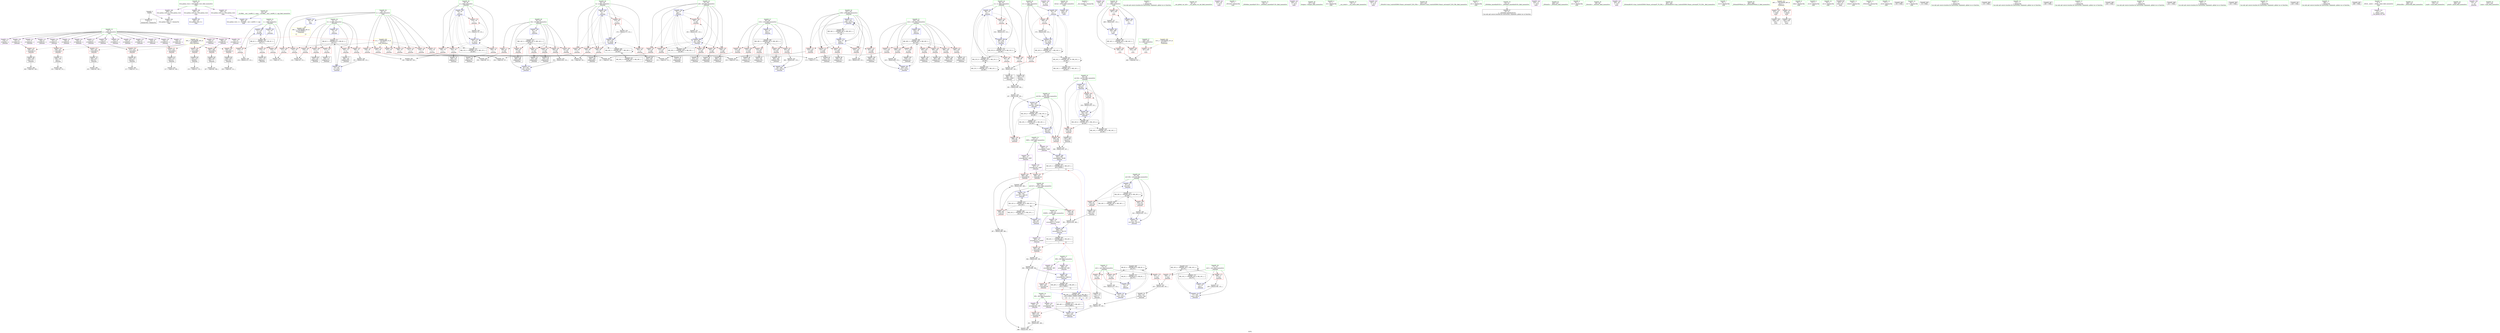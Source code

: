 digraph "SVFG" {
	label="SVFG";

	Node0x55c459d67120 [shape=record,color=grey,label="{NodeID: 0\nNullPtr}"];
	Node0x55c459d67120 -> Node0x55c459d94eb0[style=solid];
	Node0x55c459d67120 -> Node0x55c459da11c0[style=solid];
	Node0x55c459da8800 [shape=record,color=grey,label="{NodeID: 360\n217 = cmp(216, 151, )\n}"];
	Node0x55c459da2cc0 [shape=record,color=blue,label="{NodeID: 277\n101\<--355\nj108\<--inc132\n_Z4workv\n}"];
	Node0x55c459da2cc0 -> Node0x55c459d97880[style=dashed];
	Node0x55c459da2cc0 -> Node0x55c459d97950[style=dashed];
	Node0x55c459da2cc0 -> Node0x55c459d97a20[style=dashed];
	Node0x55c459da2cc0 -> Node0x55c459d97af0[style=dashed];
	Node0x55c459da2cc0 -> Node0x55c459d97bc0[style=dashed];
	Node0x55c459da2cc0 -> Node0x55c459da2cc0[style=dashed];
	Node0x55c459da2cc0 -> Node0x55c459dc14f0[style=dashed];
	Node0x55c459d969e0 [shape=record,color=red,label="{NodeID: 194\n279\<--89\n\<--c1\n_Z4workv\n}"];
	Node0x55c459d969e0 -> Node0x55c459d96360[style=solid];
	Node0x55c459d93b10 [shape=record,color=purple,label="{NodeID: 111\n116\<--8\narrayidx\<--a\n_Z4workv\n}"];
	Node0x55c459d91e00 [shape=record,color=green,label="{NodeID: 28\n18\<--20\nn\<--n_field_insensitive\nGlob }"];
	Node0x55c459d91e00 -> Node0x55c459d9a400[style=solid];
	Node0x55c459d91e00 -> Node0x55c459d9a4d0[style=solid];
	Node0x55c459d91e00 -> Node0x55c459d9a5a0[style=solid];
	Node0x55c459d91e00 -> Node0x55c459d9a670[style=solid];
	Node0x55c459d91e00 -> Node0x55c459d9a740[style=solid];
	Node0x55c459d91e00 -> Node0x55c459d9a810[style=solid];
	Node0x55c459d91e00 -> Node0x55c459d9a8e0[style=solid];
	Node0x55c459d91e00 -> Node0x55c459d9a9b0[style=solid];
	Node0x55c459d91e00 -> Node0x55c459d9aa80[style=solid];
	Node0x55c459d91e00 -> Node0x55c459da0ef0[style=solid];
	Node0x55c459d980a0 [shape=record,color=red,label="{NodeID: 222\n400\<--103\n\<--i141\n_Z4workv\n}"];
	Node0x55c459d980a0 -> Node0x55c459d937d0[style=solid];
	Node0x55c459d99b50 [shape=record,color=purple,label="{NodeID: 139\n404\<--24\n\<--.str.1\n_Z4workv\n}"];
	Node0x55c459d94640 [shape=record,color=green,label="{NodeID: 56\n426\<--427\nretval\<--retval_field_insensitive\nmain\n}"];
	Node0x55c459d94640 -> Node0x55c459da31a0[style=solid];
	Node0x55c459dc5ff0 [shape=record,color=black,label="{NodeID: 416\nMR_16V_2 = PHI(MR_16V_4, MR_16V_1, )\npts\{84 \}\n}"];
	Node0x55c459dc5ff0 -> Node0x55c459da1c80[style=dashed];
	Node0x55c459da5f80 [shape=record,color=grey,label="{NodeID: 333\n361 = Binary(358, 360, )\n}"];
	Node0x55c459da5f80 -> Node0x55c459da2d90[style=solid];
	Node0x55c459da16d0 [shape=record,color=blue,label="{NodeID: 250\n79\<--19\nj\<--\n_Z4workv\n}"];
	Node0x55c459da16d0 -> Node0x55c459d9b780[style=dashed];
	Node0x55c459da16d0 -> Node0x55c459d9b850[style=dashed];
	Node0x55c459da16d0 -> Node0x55c459d9b920[style=dashed];
	Node0x55c459da16d0 -> Node0x55c459d9b9f0[style=dashed];
	Node0x55c459da16d0 -> Node0x55c459da1940[style=dashed];
	Node0x55c459da16d0 -> Node0x55c459db6960[style=dashed];
	Node0x55c459d9b2a0 [shape=record,color=red,label="{NodeID: 167\n190\<--73\n\<--i2\n_Z4workv\n}"];
	Node0x55c459d9b2a0 -> Node0x55c459da6880[style=solid];
	Node0x55c459d95e80 [shape=record,color=black,label="{NodeID: 84\n246\<--245\nidxprom64\<--\n_Z4workv\n}"];
	Node0x55c459d6b5e0 [shape=record,color=green,label="{NodeID: 1\n7\<--1\n__dso_handle\<--dummyObj\nGlob }"];
	Node0x55c459da8980 [shape=record,color=grey,label="{NodeID: 361\n207 = cmp(205, 206, )\n}"];
	Node0x55c459da2d90 [shape=record,color=blue,label="{NodeID: 278\n364\<--361\narrayidx137\<--div135\n_Z4workv\n}"];
	Node0x55c459da2d90 -> Node0x55c459dc19f0[style=dashed];
	Node0x55c459d96ab0 [shape=record,color=red,label="{NodeID: 195\n281\<--89\n\<--c1\n_Z4workv\n}"];
	Node0x55c459d96ab0 -> Node0x55c459da6100[style=solid];
	Node0x55c459d93be0 [shape=record,color=purple,label="{NodeID: 112\n117\<--8\narraydecay\<--a\n_Z4workv\n}"];
	Node0x55c459d91e90 [shape=record,color=green,label="{NodeID: 29\n41\<--45\nllvm.global_ctors\<--llvm.global_ctors_field_insensitive\nGlob }"];
	Node0x55c459d91e90 -> Node0x55c459d9a100[style=solid];
	Node0x55c459d91e90 -> Node0x55c459d9a200[style=solid];
	Node0x55c459d91e90 -> Node0x55c459d9a300[style=solid];
	Node0x55c459d98170 [shape=record,color=red,label="{NodeID: 223\n409\<--103\n\<--i141\n_Z4workv\n}"];
	Node0x55c459d98170 -> Node0x55c459da6b80[style=solid];
	Node0x55c459d99c20 [shape=record,color=purple,label="{NodeID: 140\n434\<--26\n\<--.str.2\nmain\n}"];
	Node0x55c459d94710 [shape=record,color=green,label="{NodeID: 57\n428\<--429\nt\<--t_field_insensitive\nmain\n}"];
	Node0x55c459d94710 -> Node0x55c459da0bb0[style=solid];
	Node0x55c459dc64f0 [shape=record,color=black,label="{NodeID: 417\nMR_18V_2 = PHI(MR_18V_4, MR_18V_1, )\npts\{86 \}\n}"];
	Node0x55c459dc64f0 -> Node0x55c459da1d50[style=dashed];
	Node0x55c459da6100 [shape=record,color=grey,label="{NodeID: 334\n283 = Binary(281, 282, )\n}"];
	Node0x55c459da6100 -> Node0x55c459d96430[style=solid];
	Node0x55c459da17a0 [shape=record,color=blue,label="{NodeID: 251\n75\<--154\ncnt1\<--inc14\n_Z4workv\n}"];
	Node0x55c459da17a0 -> Node0x55c459dc3cf0[style=dashed];
	Node0x55c459d9b370 [shape=record,color=red,label="{NodeID: 168\n153\<--75\n\<--cnt1\n_Z4workv\n}"];
	Node0x55c459d9b370 -> Node0x55c459da6a00[style=solid];
	Node0x55c459d95f50 [shape=record,color=black,label="{NodeID: 85\n249\<--248\nidxprom66\<--\n_Z4workv\n}"];
	Node0x55c459d6b670 [shape=record,color=green,label="{NodeID: 2\n19\<--1\n\<--dummyObj\nCan only get source location for instruction, argument, global var or function.}"];
	Node0x55c459da8b00 [shape=record,color=grey,label="{NodeID: 362\n132 = cmp(130, 131, )\n}"];
	Node0x55c459da2e60 [shape=record,color=blue,label="{NodeID: 279\n95\<--368\ni102\<--inc139\n_Z4workv\n}"];
	Node0x55c459da2e60 -> Node0x55c459dc05f0[style=dashed];
	Node0x55c459d96b80 [shape=record,color=red,label="{NodeID: 196\n269\<--91\n\<--c2\n_Z4workv\n}"];
	Node0x55c459d96b80 -> Node0x55c459da4f00[style=solid];
	Node0x55c459d93cb0 [shape=record,color=purple,label="{NodeID: 113\n144\<--8\narrayidx10\<--a\n_Z4workv\n}"];
	Node0x55c459d91f50 [shape=record,color=green,label="{NodeID: 30\n46\<--47\n__cxx_global_var_init\<--__cxx_global_var_init_field_insensitive\n}"];
	Node0x55c459d98240 [shape=record,color=red,label="{NodeID: 224\n148\<--147\n\<--arrayidx12\n_Z4workv\n}"];
	Node0x55c459d98240 -> Node0x55c459d953f0[style=solid];
	Node0x55c459d99cf0 [shape=record,color=purple,label="{NodeID: 141\n435\<--28\n\<--.str.3\nmain\n}"];
	Node0x55c459d947e0 [shape=record,color=green,label="{NodeID: 58\n430\<--431\ni\<--i_field_insensitive\nmain\n}"];
	Node0x55c459d947e0 -> Node0x55c459da0c80[style=solid];
	Node0x55c459d947e0 -> Node0x55c459da0d50[style=solid];
	Node0x55c459d947e0 -> Node0x55c459da0e20[style=solid];
	Node0x55c459d947e0 -> Node0x55c459da3270[style=solid];
	Node0x55c459d947e0 -> Node0x55c459da3340[style=solid];
	Node0x55c459dc69f0 [shape=record,color=black,label="{NodeID: 418\nMR_20V_2 = PHI(MR_20V_4, MR_20V_1, )\npts\{88 \}\n}"];
	Node0x55c459dc69f0 -> Node0x55c459da1e20[style=dashed];
	Node0x55c459da6280 [shape=record,color=grey,label="{NodeID: 335\n182 = Binary(180, 181, )\n}"];
	Node0x55c459da6280 -> Node0x55c459d95800[style=solid];
	Node0x55c459da1870 [shape=record,color=blue,label="{NodeID: 252\n77\<--169\ncnt2\<--inc22\n_Z4workv\n}"];
	Node0x55c459da1870 -> Node0x55c459dc41f0[style=dashed];
	Node0x55c459d9b440 [shape=record,color=red,label="{NodeID: 169\n178\<--75\n\<--cnt1\n_Z4workv\n}"];
	Node0x55c459d9b440 -> Node0x55c459d95730[style=solid];
	Node0x55c459d96020 [shape=record,color=black,label="{NodeID: 86\n252\<--251\nconv68\<--\n_Z4workv\n}"];
	Node0x55c459d96020 -> Node0x55c459da7c00[style=solid];
	Node0x55c459d6b700 [shape=record,color=green,label="{NodeID: 3\n21\<--1\n_ZSt3cin\<--dummyObj\nGlob }"];
	Node0x55c459da8c80 [shape=record,color=grey,label="{NodeID: 363\n198 = cmp(196, 197, )\n}"];
	Node0x55c459da2f30 [shape=record,color=blue,label="{NodeID: 280\n103\<--19\ni141\<--\n_Z4workv\n}"];
	Node0x55c459da2f30 -> Node0x55c459dbfbf0[style=dashed];
	Node0x55c459d96c50 [shape=record,color=red,label="{NodeID: 197\n282\<--91\n\<--c2\n_Z4workv\n}"];
	Node0x55c459d96c50 -> Node0x55c459da6100[style=solid];
	Node0x55c459d93d80 [shape=record,color=purple,label="{NodeID: 114\n147\<--8\narrayidx12\<--a\n_Z4workv\n}"];
	Node0x55c459d93d80 -> Node0x55c459d98240[style=solid];
	Node0x55c459d92050 [shape=record,color=green,label="{NodeID: 31\n50\<--51\n_ZNSt8ios_base4InitC1Ev\<--_ZNSt8ios_base4InitC1Ev_field_insensitive\n}"];
	Node0x55c459d98310 [shape=record,color=red,label="{NodeID: 225\n163\<--162\n\<--arrayidx18\n_Z4workv\n}"];
	Node0x55c459d98310 -> Node0x55c459d95660[style=solid];
	Node0x55c459d99dc0 [shape=record,color=purple,label="{NodeID: 142\n440\<--31\n\<--.str.4\nmain\n}"];
	Node0x55c459d948b0 [shape=record,color=green,label="{NodeID: 59\n437\<--438\nfreopen\<--freopen_field_insensitive\n}"];
	Node0x55c459dc6ef0 [shape=record,color=black,label="{NodeID: 419\nMR_22V_2 = PHI(MR_22V_3, MR_22V_1, )\npts\{90 \}\n}"];
	Node0x55c459dc6ef0 -> Node0x55c459da1fc0[style=dashed];
	Node0x55c459dc6ef0 -> Node0x55c459d9da00[style=dashed];
	Node0x55c459dc6ef0 -> Node0x55c459dc6ef0[style=dashed];
	Node0x55c459da6400 [shape=record,color=grey,label="{NodeID: 336\n175 = Binary(174, 125, )\n}"];
	Node0x55c459da6400 -> Node0x55c459da1940[style=solid];
	Node0x55c459da1940 [shape=record,color=blue,label="{NodeID: 253\n79\<--175\nj\<--inc25\n_Z4workv\n}"];
	Node0x55c459da1940 -> Node0x55c459d9b780[style=dashed];
	Node0x55c459da1940 -> Node0x55c459d9b850[style=dashed];
	Node0x55c459da1940 -> Node0x55c459d9b920[style=dashed];
	Node0x55c459da1940 -> Node0x55c459d9b9f0[style=dashed];
	Node0x55c459da1940 -> Node0x55c459da1940[style=dashed];
	Node0x55c459da1940 -> Node0x55c459db6960[style=dashed];
	Node0x55c459d9b510 [shape=record,color=red,label="{NodeID: 170\n181\<--75\n\<--cnt1\n_Z4workv\n}"];
	Node0x55c459d9b510 -> Node0x55c459da6280[style=solid];
	Node0x55c459d960f0 [shape=record,color=black,label="{NodeID: 87\n260\<--259\nidxprom73\<--\n_Z4workv\n}"];
	Node0x55c459d6b790 [shape=record,color=green,label="{NodeID: 4\n22\<--1\n.str\<--dummyObj\nGlob }"];
	Node0x55c459dcab40 [shape=record,color=yellow,style=double,label="{NodeID: 447\n38V_1 = ENCHI(MR_38V_0)\npts\{90000 \}\nFun[_Z4workv]}"];
	Node0x55c459dcab40 -> Node0x55c459d98240[style=dashed];
	Node0x55c459dcab40 -> Node0x55c459d98310[style=dashed];
	Node0x55c459dcab40 -> Node0x55c459d983e0[style=dashed];
	Node0x55c459dcab40 -> Node0x55c459d984b0[style=dashed];
	Node0x55c459dcab40 -> Node0x55c459d98580[style=dashed];
	Node0x55c459dcab40 -> Node0x55c459d98650[style=dashed];
	Node0x55c459dcab40 -> Node0x55c459d98720[style=dashed];
	Node0x55c459dcab40 -> Node0x55c459da0710[style=dashed];
	Node0x55c459da8e00 [shape=record,color=grey,label="{NodeID: 364\n140 = cmp(138, 139, )\n}"];
	Node0x55c459da3000 [shape=record,color=blue,label="{NodeID: 281\n398\<--395\narrayidx156\<--add154\n_Z4workv\n}"];
	Node0x55c459da3000 -> Node0x55c459da0ae0[style=dashed];
	Node0x55c459da3000 -> Node0x55c459dc00f0[style=dashed];
	Node0x55c459d96d20 [shape=record,color=red,label="{NodeID: 198\n236\<--93\n\<--k\n_Z4workv\n}"];
	Node0x55c459d96d20 -> Node0x55c459da8080[style=solid];
	Node0x55c459d93e50 [shape=record,color=purple,label="{NodeID: 115\n159\<--8\narrayidx16\<--a\n_Z4workv\n}"];
	Node0x55c459d92150 [shape=record,color=green,label="{NodeID: 32\n56\<--57\n__cxa_atexit\<--__cxa_atexit_field_insensitive\n}"];
	Node0x55c459d983e0 [shape=record,color=red,label="{NodeID: 226\n215\<--214\n\<--arrayidx47\n_Z4workv\n}"];
	Node0x55c459d983e0 -> Node0x55c459d95b40[style=solid];
	Node0x55c459d99e90 [shape=record,color=purple,label="{NodeID: 143\n441\<--33\n\<--.str.5\nmain\n}"];
	Node0x55c459d949b0 [shape=record,color=green,label="{NodeID: 60\n452\<--453\n_ZStlsISt11char_traitsIcEERSt13basic_ostreamIcT_ES5_PKc\<--_ZStlsISt11char_traitsIcEERSt13basic_ostreamIcT_ES5_PKc_field_insensitive\n}"];
	Node0x55c459dc73f0 [shape=record,color=black,label="{NodeID: 420\nMR_24V_2 = PHI(MR_24V_3, MR_24V_1, )\npts\{92 \}\n}"];
	Node0x55c459dc73f0 -> Node0x55c459dc32f0[style=dashed];
	Node0x55c459da6580 [shape=record,color=grey,label="{NodeID: 337\n169 = Binary(168, 125, )\n}"];
	Node0x55c459da6580 -> Node0x55c459da1870[style=solid];
	Node0x55c459da1a10 [shape=record,color=blue,label="{NodeID: 254\n187\<--184\narrayidx30\<--div\n_Z4workv\n}"];
	Node0x55c459da1a10 -> Node0x55c459db6e60[style=dashed];
	Node0x55c459d9b5e0 [shape=record,color=red,label="{NodeID: 171\n168\<--77\n\<--cnt2\n_Z4workv\n}"];
	Node0x55c459d9b5e0 -> Node0x55c459da6580[style=solid];
	Node0x55c459d961c0 [shape=record,color=black,label="{NodeID: 88\n263\<--262\nidxprom75\<--\n_Z4workv\n}"];
	Node0x55c459d6a7a0 [shape=record,color=green,label="{NodeID: 5\n24\<--1\n.str.1\<--dummyObj\nGlob }"];
	Node0x55c459da8f80 [shape=record,color=grey,label="{NodeID: 365\n320 = cmp(318, 319, )\n}"];
	Node0x55c459da30d0 [shape=record,color=blue,label="{NodeID: 282\n103\<--410\ni141\<--inc161\n_Z4workv\n}"];
	Node0x55c459da30d0 -> Node0x55c459dbfbf0[style=dashed];
	Node0x55c459d96df0 [shape=record,color=red,label="{NodeID: 199\n240\<--93\n\<--k\n_Z4workv\n}"];
	Node0x55c459d96df0 -> Node0x55c459da7d80[style=solid];
	Node0x55c459d988a0 [shape=record,color=purple,label="{NodeID: 116\n162\<--8\narrayidx18\<--a\n_Z4workv\n}"];
	Node0x55c459d988a0 -> Node0x55c459d98310[style=solid];
	Node0x55c459d92250 [shape=record,color=green,label="{NodeID: 33\n55\<--61\n_ZNSt8ios_base4InitD1Ev\<--_ZNSt8ios_base4InitD1Ev_field_insensitive\n}"];
	Node0x55c459d92250 -> Node0x55c459d95080[style=solid];
	Node0x55c459d984b0 [shape=record,color=red,label="{NodeID: 227\n225\<--224\n\<--arrayidx53\n_Z4workv\n}"];
	Node0x55c459d984b0 -> Node0x55c459d95db0[style=solid];
	Node0x55c459d99f60 [shape=record,color=purple,label="{NodeID: 144\n450\<--37\n\<--.str.6\nmain\n}"];
	Node0x55c459d94ab0 [shape=record,color=green,label="{NodeID: 61\n456\<--457\n_ZNSolsEi\<--_ZNSolsEi_field_insensitive\n}"];
	Node0x55c459dc78f0 [shape=record,color=black,label="{NodeID: 421\nMR_26V_2 = PHI(MR_26V_3, MR_26V_1, )\npts\{94 \}\n}"];
	Node0x55c459dc78f0 -> Node0x55c459dc37f0[style=dashed];
	Node0x55c459da6700 [shape=record,color=grey,label="{NodeID: 338\n124 = Binary(123, 125, )\n}"];
	Node0x55c459da6700 -> Node0x55c459da1390[style=solid];
	Node0x55c459da1ae0 [shape=record,color=blue,label="{NodeID: 255\n73\<--191\ni2\<--inc32\n_Z4workv\n}"];
	Node0x55c459da1ae0 -> Node0x55c459db5a60[style=dashed];
	Node0x55c459d9b6b0 [shape=record,color=red,label="{NodeID: 172\n180\<--77\n\<--cnt2\n_Z4workv\n}"];
	Node0x55c459d9b6b0 -> Node0x55c459da6280[style=solid];
	Node0x55c459d96290 [shape=record,color=black,label="{NodeID: 89\n266\<--265\nconv77\<--\n_Z4workv\n}"];
	Node0x55c459d96290 -> Node0x55c459da7a80[style=solid];
	Node0x55c459d6a830 [shape=record,color=green,label="{NodeID: 6\n26\<--1\n.str.2\<--dummyObj\nGlob }"];
	Node0x55c459da9100 [shape=record,color=grey,label="{NodeID: 366\n150 = cmp(149, 151, )\n}"];
	Node0x55c459da31a0 [shape=record,color=blue,label="{NodeID: 283\n426\<--19\nretval\<--\nmain\n}"];
	Node0x55c459d96ec0 [shape=record,color=red,label="{NodeID: 200\n248\<--93\n\<--k\n_Z4workv\n}"];
	Node0x55c459d96ec0 -> Node0x55c459d95f50[style=solid];
	Node0x55c459d98970 [shape=record,color=purple,label="{NodeID: 117\n211\<--8\narrayidx45\<--a\n_Z4workv\n}"];
	Node0x55c459d92350 [shape=record,color=green,label="{NodeID: 34\n68\<--69\n_Z4workv\<--_Z4workv_field_insensitive\n}"];
	Node0x55c459d98580 [shape=record,color=red,label="{NodeID: 228\n251\<--250\n\<--arrayidx67\n_Z4workv\n}"];
	Node0x55c459d98580 -> Node0x55c459d96020[style=solid];
	Node0x55c459d9a030 [shape=record,color=purple,label="{NodeID: 145\n458\<--39\n\<--.str.7\nmain\n}"];
	Node0x55c459d94bb0 [shape=record,color=green,label="{NodeID: 62\n461\<--462\n_ZSt4endlIcSt11char_traitsIcEERSt13basic_ostreamIT_T0_ES6_\<--_ZSt4endlIcSt11char_traitsIcEERSt13basic_ostreamIT_T0_ES6__field_insensitive\n}"];
	Node0x55c459dc7df0 [shape=record,color=black,label="{NodeID: 422\nMR_42V_2 = PHI(MR_42V_3, MR_42V_1, )\npts\{130000 \}\n|{|<s3>13}}"];
	Node0x55c459dc7df0 -> Node0x55c459da07a0[style=dashed];
	Node0x55c459dc7df0 -> Node0x55c459da0940[style=dashed];
	Node0x55c459dc7df0 -> Node0x55c459da2640[style=dashed];
	Node0x55c459dc7df0:s3 -> Node0x55c459db8b60[style=dashed,color=blue];
	Node0x55c459da6880 [shape=record,color=grey,label="{NodeID: 339\n191 = Binary(190, 125, )\n}"];
	Node0x55c459da6880 -> Node0x55c459da1ae0[style=solid];
	Node0x55c459da1bb0 [shape=record,color=blue,label="{NodeID: 256\n81\<--19\ni34\<--\n_Z4workv\n}"];
	Node0x55c459da1bb0 -> Node0x55c459dc5af0[style=dashed];
	Node0x55c459d9b780 [shape=record,color=red,label="{NodeID: 173\n138\<--79\n\<--j\n_Z4workv\n}"];
	Node0x55c459d9b780 -> Node0x55c459da8e00[style=solid];
	Node0x55c459d96360 [shape=record,color=black,label="{NodeID: 90\n280\<--279\nconv86\<--\n_Z4workv\n}"];
	Node0x55c459d96360 -> Node0x55c459da5b00[style=solid];
	Node0x55c459d6a8c0 [shape=record,color=green,label="{NodeID: 7\n28\<--1\n.str.3\<--dummyObj\nGlob }"];
	Node0x55c459da9280 [shape=record,color=grey,label="{NodeID: 367\n330 = cmp(329, 151, )\n}"];
	Node0x55c459da3270 [shape=record,color=blue,label="{NodeID: 284\n430\<--125\ni\<--\nmain\n}"];
	Node0x55c459da3270 -> Node0x55c459db90f0[style=dashed];
	Node0x55c459d96f90 [shape=record,color=red,label="{NodeID: 201\n262\<--93\n\<--k\n_Z4workv\n}"];
	Node0x55c459d96f90 -> Node0x55c459d961c0[style=solid];
	Node0x55c459d98a40 [shape=record,color=purple,label="{NodeID: 118\n214\<--8\narrayidx47\<--a\n_Z4workv\n}"];
	Node0x55c459d98a40 -> Node0x55c459d983e0[style=solid];
	Node0x55c459d92450 [shape=record,color=green,label="{NodeID: 35\n71\<--72\ni\<--i_field_insensitive\n_Z4workv\n}"];
	Node0x55c459d92450 -> Node0x55c459d9acf0[style=solid];
	Node0x55c459d92450 -> Node0x55c459d9adc0[style=solid];
	Node0x55c459d92450 -> Node0x55c459d9ae90[style=solid];
	Node0x55c459d92450 -> Node0x55c459da12c0[style=solid];
	Node0x55c459d92450 -> Node0x55c459da1390[style=solid];
	Node0x55c459d98650 [shape=record,color=red,label="{NodeID: 229\n265\<--264\n\<--arrayidx76\n_Z4workv\n}"];
	Node0x55c459d98650 -> Node0x55c459d96290[style=solid];
	Node0x55c459d9a100 [shape=record,color=purple,label="{NodeID: 146\n491\<--41\nllvm.global_ctors_0\<--llvm.global_ctors\nGlob }"];
	Node0x55c459d9a100 -> Node0x55c459da0fc0[style=solid];
	Node0x55c459d94cb0 [shape=record,color=green,label="{NodeID: 63\n463\<--464\n_ZNSolsEPFRSoS_E\<--_ZNSolsEPFRSoS_E_field_insensitive\n}"];
	Node0x55c459dc82f0 [shape=record,color=yellow,style=double,label="{NodeID: 423\n48V_1 = ENCHI(MR_48V_0)\npts\{1 \}\nFun[main]}"];
	Node0x55c459dc82f0 -> Node0x55c459d9ab50[style=dashed];
	Node0x55c459dc82f0 -> Node0x55c459d9ac20[style=dashed];
	Node0x55c459da6a00 [shape=record,color=grey,label="{NodeID: 340\n154 = Binary(153, 125, )\n}"];
	Node0x55c459da6a00 -> Node0x55c459da17a0[style=solid];
	Node0x55c459da1c80 [shape=record,color=blue,label="{NodeID: 257\n83\<--19\ncnt138\<--\n_Z4workv\n}"];
	Node0x55c459da1c80 -> Node0x55c459d9bfa0[style=dashed];
	Node0x55c459da1c80 -> Node0x55c459d9c070[style=dashed];
	Node0x55c459da1c80 -> Node0x55c459da1ef0[style=dashed];
	Node0x55c459da1c80 -> Node0x55c459d9d000[style=dashed];
	Node0x55c459da1c80 -> Node0x55c459dc5ff0[style=dashed];
	Node0x55c459d9b850 [shape=record,color=red,label="{NodeID: 174\n145\<--79\n\<--j\n_Z4workv\n}"];
	Node0x55c459d9b850 -> Node0x55c459d95320[style=solid];
	Node0x55c459d96430 [shape=record,color=black,label="{NodeID: 91\n284\<--283\nconv88\<--add87\n_Z4workv\n}"];
	Node0x55c459d96430 -> Node0x55c459da5b00[style=solid];
	Node0x55c459d6a950 [shape=record,color=green,label="{NodeID: 8\n30\<--1\nstdin\<--dummyObj\nGlob }"];
	Node0x55c459da9400 [shape=record,color=grey,label="{NodeID: 368\n340 = cmp(339, 166, )\n}"];
	Node0x55c459da3340 [shape=record,color=blue,label="{NodeID: 285\n430\<--468\ni\<--inc\nmain\n}"];
	Node0x55c459da3340 -> Node0x55c459db90f0[style=dashed];
	Node0x55c459d97060 [shape=record,color=red,label="{NodeID: 202\n275\<--93\n\<--k\n_Z4workv\n}"];
	Node0x55c459d97060 -> Node0x55c459da5200[style=solid];
	Node0x55c459d98b10 [shape=record,color=purple,label="{NodeID: 119\n221\<--8\narrayidx51\<--a\n_Z4workv\n}"];
	Node0x55c459d92520 [shape=record,color=green,label="{NodeID: 36\n73\<--74\ni2\<--i2_field_insensitive\n_Z4workv\n}"];
	Node0x55c459d92520 -> Node0x55c459d9af60[style=solid];
	Node0x55c459d92520 -> Node0x55c459d9b030[style=solid];
	Node0x55c459d92520 -> Node0x55c459d9b100[style=solid];
	Node0x55c459d92520 -> Node0x55c459d9b1d0[style=solid];
	Node0x55c459d92520 -> Node0x55c459d9b2a0[style=solid];
	Node0x55c459d92520 -> Node0x55c459da1460[style=solid];
	Node0x55c459d92520 -> Node0x55c459da1ae0[style=solid];
	Node0x55c459dbfbf0 [shape=record,color=black,label="{NodeID: 396\nMR_36V_3 = PHI(MR_36V_4, MR_36V_2, )\npts\{104 \}\n}"];
	Node0x55c459dbfbf0 -> Node0x55c459d97c90[style=dashed];
	Node0x55c459dbfbf0 -> Node0x55c459d97d60[style=dashed];
	Node0x55c459dbfbf0 -> Node0x55c459d97e30[style=dashed];
	Node0x55c459dbfbf0 -> Node0x55c459d97f00[style=dashed];
	Node0x55c459dbfbf0 -> Node0x55c459d97fd0[style=dashed];
	Node0x55c459dbfbf0 -> Node0x55c459d980a0[style=dashed];
	Node0x55c459dbfbf0 -> Node0x55c459d98170[style=dashed];
	Node0x55c459dbfbf0 -> Node0x55c459da30d0[style=dashed];
	Node0x55c459d98720 [shape=record,color=red,label="{NodeID: 230\n328\<--327\n\<--arrayidx115\n_Z4workv\n}"];
	Node0x55c459d98720 -> Node0x55c459d92ee0[style=solid];
	Node0x55c459d9a200 [shape=record,color=purple,label="{NodeID: 147\n492\<--41\nllvm.global_ctors_1\<--llvm.global_ctors\nGlob }"];
	Node0x55c459d9a200 -> Node0x55c459da10c0[style=solid];
	Node0x55c459d94db0 [shape=record,color=green,label="{NodeID: 64\n43\<--487\n_GLOBAL__sub_I_oioi98_0_1.cpp\<--_GLOBAL__sub_I_oioi98_0_1.cpp_field_insensitive\n}"];
	Node0x55c459d94db0 -> Node0x55c459da10c0[style=solid];
	Node0x55c459da6b80 [shape=record,color=grey,label="{NodeID: 341\n410 = Binary(409, 125, )\n}"];
	Node0x55c459da6b80 -> Node0x55c459da30d0[style=solid];
	Node0x55c459da1d50 [shape=record,color=blue,label="{NodeID: 258\n85\<--202\ncnt239\<--\n_Z4workv\n}"];
	Node0x55c459da1d50 -> Node0x55c459d9c140[style=dashed];
	Node0x55c459da1d50 -> Node0x55c459d9c210[style=dashed];
	Node0x55c459da1d50 -> Node0x55c459da24a0[style=dashed];
	Node0x55c459da1d50 -> Node0x55c459d9d500[style=dashed];
	Node0x55c459da1d50 -> Node0x55c459dc64f0[style=dashed];
	Node0x55c459d9b920 [shape=record,color=red,label="{NodeID: 175\n160\<--79\n\<--j\n_Z4workv\n}"];
	Node0x55c459d9b920 -> Node0x55c459d95590[style=solid];
	Node0x55c459d96500 [shape=record,color=black,label="{NodeID: 92\n297\<--296\nconv95\<--\n_Z4workv\n}"];
	Node0x55c459d96500 -> Node0x55c459da5380[style=solid];
	Node0x55c459d6d280 [shape=record,color=green,label="{NodeID: 9\n31\<--1\n.str.4\<--dummyObj\nGlob }"];
	Node0x55c459da9580 [shape=record,color=grey,label="{NodeID: 369\n165 = cmp(164, 166, )\n}"];
	Node0x55c459d97130 [shape=record,color=red,label="{NodeID: 203\n310\<--95\n\<--i102\n_Z4workv\n}"];
	Node0x55c459d97130 -> Node0x55c459da7f00[style=solid];
	Node0x55c459d98be0 [shape=record,color=purple,label="{NodeID: 120\n224\<--8\narrayidx53\<--a\n_Z4workv\n}"];
	Node0x55c459d98be0 -> Node0x55c459d984b0[style=solid];
	Node0x55c459d925f0 [shape=record,color=green,label="{NodeID: 37\n75\<--76\ncnt1\<--cnt1_field_insensitive\n_Z4workv\n}"];
	Node0x55c459d925f0 -> Node0x55c459d9b370[style=solid];
	Node0x55c459d925f0 -> Node0x55c459d9b440[style=solid];
	Node0x55c459d925f0 -> Node0x55c459d9b510[style=solid];
	Node0x55c459d925f0 -> Node0x55c459da1530[style=solid];
	Node0x55c459d925f0 -> Node0x55c459da17a0[style=solid];
	Node0x55c459dc00f0 [shape=record,color=black,label="{NodeID: 397\nMR_46V_2 = PHI(MR_46V_3, MR_46V_1, )\npts\{170000 \}\n|{|<s1>13}}"];
	Node0x55c459dc00f0 -> Node0x55c459da3000[style=dashed];
	Node0x55c459dc00f0:s1 -> Node0x55c459db8b60[style=dashed,color=blue];
	Node0x55c459da0710 [shape=record,color=red,label="{NodeID: 231\n338\<--337\n\<--arrayidx122\n_Z4workv\n}"];
	Node0x55c459da0710 -> Node0x55c459d93150[style=solid];
	Node0x55c459d9a300 [shape=record,color=purple,label="{NodeID: 148\n493\<--41\nllvm.global_ctors_2\<--llvm.global_ctors\nGlob }"];
	Node0x55c459d9a300 -> Node0x55c459da11c0[style=solid];
	Node0x55c459d94eb0 [shape=record,color=black,label="{NodeID: 65\n2\<--3\ndummyVal\<--dummyVal\n}"];
	Node0x55c459da6d00 [shape=record,color=grey,label="{NodeID: 342\n394 = Binary(382, 393, )\n}"];
	Node0x55c459da6d00 -> Node0x55c459da6e80[style=solid];
	Node0x55c459da1e20 [shape=record,color=blue,label="{NodeID: 259\n87\<--19\nj40\<--\n_Z4workv\n}"];
	Node0x55c459da1e20 -> Node0x55c459d9c2e0[style=dashed];
	Node0x55c459da1e20 -> Node0x55c459d9c3b0[style=dashed];
	Node0x55c459da1e20 -> Node0x55c459d9c480[style=dashed];
	Node0x55c459da1e20 -> Node0x55c459d9c550[style=dashed];
	Node0x55c459da1e20 -> Node0x55c459d9c620[style=dashed];
	Node0x55c459da1e20 -> Node0x55c459d96840[style=dashed];
	Node0x55c459da1e20 -> Node0x55c459da2570[style=dashed];
	Node0x55c459da1e20 -> Node0x55c459dc69f0[style=dashed];
	Node0x55c459d9b9f0 [shape=record,color=red,label="{NodeID: 176\n174\<--79\n\<--j\n_Z4workv\n}"];
	Node0x55c459d9b9f0 -> Node0x55c459da6400[style=solid];
	Node0x55c459d965d0 [shape=record,color=black,label="{NodeID: 93\n300\<--299\nidxprom97\<--\n_Z4workv\n}"];
	Node0x55c459d6d310 [shape=record,color=green,label="{NodeID: 10\n33\<--1\n.str.5\<--dummyObj\nGlob }"];
	Node0x55c459d97200 [shape=record,color=red,label="{NodeID: 204\n322\<--95\n\<--i102\n_Z4workv\n}"];
	Node0x55c459d97200 -> Node0x55c459d966a0[style=solid];
	Node0x55c459d98cb0 [shape=record,color=purple,label="{NodeID: 121\n247\<--8\narrayidx65\<--a\n_Z4workv\n}"];
	Node0x55c459d926c0 [shape=record,color=green,label="{NodeID: 38\n77\<--78\ncnt2\<--cnt2_field_insensitive\n_Z4workv\n}"];
	Node0x55c459d926c0 -> Node0x55c459d9b5e0[style=solid];
	Node0x55c459d926c0 -> Node0x55c459d9b6b0[style=solid];
	Node0x55c459d926c0 -> Node0x55c459da1600[style=solid];
	Node0x55c459d926c0 -> Node0x55c459da1870[style=solid];
	Node0x55c459dc05f0 [shape=record,color=black,label="{NodeID: 398\nMR_28V_3 = PHI(MR_28V_4, MR_28V_2, )\npts\{96 \}\n}"];
	Node0x55c459dc05f0 -> Node0x55c459d97130[style=dashed];
	Node0x55c459dc05f0 -> Node0x55c459d97200[style=dashed];
	Node0x55c459dc05f0 -> Node0x55c459d972d0[style=dashed];
	Node0x55c459dc05f0 -> Node0x55c459d973a0[style=dashed];
	Node0x55c459dc05f0 -> Node0x55c459d97470[style=dashed];
	Node0x55c459dc05f0 -> Node0x55c459da2e60[style=dashed];
	Node0x55c459da07a0 [shape=record,color=red,label="{NodeID: 232\n348\<--347\n\<--arrayidx128\n_Z4workv\n}"];
	Node0x55c459da07a0 -> Node0x55c459da7600[style=solid];
	Node0x55c459d9a400 [shape=record,color=red,label="{NodeID: 149\n111\<--18\n\<--n\n_Z4workv\n}"];
	Node0x55c459d9a400 -> Node0x55c459da8680[style=solid];
	Node0x55c459d94fb0 [shape=record,color=black,label="{NodeID: 66\n425\<--19\nmain_ret\<--\nmain\n}"];
	Node0x55c459db79d0 [shape=record,color=yellow,style=double,label="{NodeID: 426\n52V_1 = ENCHI(MR_52V_0)\npts\{429 \}\nFun[main]}"];
	Node0x55c459db79d0 -> Node0x55c459da0bb0[style=dashed];
	Node0x55c459da6e80 [shape=record,color=grey,label="{NodeID: 343\n395 = Binary(389, 394, )\n}"];
	Node0x55c459da6e80 -> Node0x55c459da3000[style=solid];
	Node0x55c459da1ef0 [shape=record,color=blue,label="{NodeID: 260\n83\<--230\ncnt138\<--inc57\n_Z4workv\n}"];
	Node0x55c459da1ef0 -> Node0x55c459d9d000[style=dashed];
	Node0x55c459d9bac0 [shape=record,color=red,label="{NodeID: 177\n196\<--81\n\<--i34\n_Z4workv\n}"];
	Node0x55c459d9bac0 -> Node0x55c459da8c80[style=solid];
	Node0x55c459d966a0 [shape=record,color=black,label="{NodeID: 94\n323\<--322\nidxprom112\<--\n_Z4workv\n}"];
	Node0x55c459d6d3a0 [shape=record,color=green,label="{NodeID: 11\n35\<--1\nstdout\<--dummyObj\nGlob }"];
	Node0x55c459db5a60 [shape=record,color=black,label="{NodeID: 371\nMR_6V_3 = PHI(MR_6V_4, MR_6V_2, )\npts\{74 \}\n}"];
	Node0x55c459db5a60 -> Node0x55c459d9af60[style=dashed];
	Node0x55c459db5a60 -> Node0x55c459d9b030[style=dashed];
	Node0x55c459db5a60 -> Node0x55c459d9b100[style=dashed];
	Node0x55c459db5a60 -> Node0x55c459d9b1d0[style=dashed];
	Node0x55c459db5a60 -> Node0x55c459d9b2a0[style=dashed];
	Node0x55c459db5a60 -> Node0x55c459da1ae0[style=dashed];
	Node0x55c459d972d0 [shape=record,color=red,label="{NodeID: 205\n332\<--95\n\<--i102\n_Z4workv\n}"];
	Node0x55c459d972d0 -> Node0x55c459d92fb0[style=solid];
	Node0x55c459d98d80 [shape=record,color=purple,label="{NodeID: 122\n250\<--8\narrayidx67\<--a\n_Z4workv\n}"];
	Node0x55c459d98d80 -> Node0x55c459d98580[style=solid];
	Node0x55c459d92790 [shape=record,color=green,label="{NodeID: 39\n79\<--80\nj\<--j_field_insensitive\n_Z4workv\n}"];
	Node0x55c459d92790 -> Node0x55c459d9b780[style=solid];
	Node0x55c459d92790 -> Node0x55c459d9b850[style=solid];
	Node0x55c459d92790 -> Node0x55c459d9b920[style=solid];
	Node0x55c459d92790 -> Node0x55c459d9b9f0[style=solid];
	Node0x55c459d92790 -> Node0x55c459da16d0[style=solid];
	Node0x55c459d92790 -> Node0x55c459da1940[style=solid];
	Node0x55c459dc0af0 [shape=record,color=black,label="{NodeID: 399\nMR_30V_2 = PHI(MR_30V_4, MR_30V_1, )\npts\{98 \}\n}"];
	Node0x55c459dc0af0 -> Node0x55c459da28b0[style=dashed];
	Node0x55c459da0870 [shape=record,color=red,label="{NodeID: 233\n380\<--379\n\<--arrayidx146\n_Z4workv\n}"];
	Node0x55c459da0870 -> Node0x55c459da7480[style=solid];
	Node0x55c459d9a4d0 [shape=record,color=red,label="{NodeID: 150\n131\<--18\n\<--n\n_Z4workv\n}"];
	Node0x55c459d9a4d0 -> Node0x55c459da8b00[style=solid];
	Node0x55c459d95080 [shape=record,color=black,label="{NodeID: 67\n54\<--55\n\<--_ZNSt8ios_base4InitD1Ev\nCan only get source location for instruction, argument, global var or function.}"];
	Node0x55c459da7000 [shape=record,color=grey,label="{NodeID: 344\n389 = Binary(381, 387, )\n}"];
	Node0x55c459da7000 -> Node0x55c459da6e80[style=solid];
	Node0x55c459da1fc0 [shape=record,color=blue,label="{NodeID: 261\n89\<--19\nc1\<--\n_Z4workv\n}"];
	Node0x55c459da1fc0 -> Node0x55c459d96910[style=dashed];
	Node0x55c459da1fc0 -> Node0x55c459d969e0[style=dashed];
	Node0x55c459da1fc0 -> Node0x55c459d96ab0[style=dashed];
	Node0x55c459da1fc0 -> Node0x55c459da2230[style=dashed];
	Node0x55c459da1fc0 -> Node0x55c459db8160[style=dashed];
	Node0x55c459da1fc0 -> Node0x55c459d9da00[style=dashed];
	Node0x55c459d9bb90 [shape=record,color=red,label="{NodeID: 178\n209\<--81\n\<--i34\n_Z4workv\n}"];
	Node0x55c459d9bb90 -> Node0x55c459d959a0[style=solid];
	Node0x55c459d96770 [shape=record,color=black,label="{NodeID: 95\n326\<--325\nidxprom114\<--\n_Z4workv\n}"];
	Node0x55c459d6d430 [shape=record,color=green,label="{NodeID: 12\n36\<--1\n_ZSt4cout\<--dummyObj\nGlob }"];
	Node0x55c459db5f60 [shape=record,color=black,label="{NodeID: 372\nMR_8V_2 = PHI(MR_8V_4, MR_8V_1, )\npts\{76 \}\n}"];
	Node0x55c459db5f60 -> Node0x55c459da1530[style=dashed];
	Node0x55c459d973a0 [shape=record,color=red,label="{NodeID: 206\n362\<--95\n\<--i102\n_Z4workv\n}"];
	Node0x55c459d973a0 -> Node0x55c459d933c0[style=solid];
	Node0x55c459d98e50 [shape=record,color=purple,label="{NodeID: 123\n261\<--8\narrayidx74\<--a\n_Z4workv\n}"];
	Node0x55c459d92860 [shape=record,color=green,label="{NodeID: 40\n81\<--82\ni34\<--i34_field_insensitive\n_Z4workv\n}"];
	Node0x55c459d92860 -> Node0x55c459d9bac0[style=solid];
	Node0x55c459d92860 -> Node0x55c459d9bb90[style=solid];
	Node0x55c459d92860 -> Node0x55c459d9bc60[style=solid];
	Node0x55c459d92860 -> Node0x55c459d9bd30[style=solid];
	Node0x55c459d92860 -> Node0x55c459d9be00[style=solid];
	Node0x55c459d92860 -> Node0x55c459d9bed0[style=solid];
	Node0x55c459d92860 -> Node0x55c459da1bb0[style=solid];
	Node0x55c459d92860 -> Node0x55c459da2710[style=solid];
	Node0x55c459dc0ff0 [shape=record,color=black,label="{NodeID: 400\nMR_32V_2 = PHI(MR_32V_4, MR_32V_1, )\npts\{100 \}\n}"];
	Node0x55c459dc0ff0 -> Node0x55c459da2980[style=dashed];
	Node0x55c459da0940 [shape=record,color=red,label="{NodeID: 234\n386\<--385\n\<--arrayidx148\n_Z4workv\n}"];
	Node0x55c459da0940 -> Node0x55c459da7180[style=solid];
	Node0x55c459d9a5a0 [shape=record,color=red,label="{NodeID: 151\n139\<--18\n\<--n\n_Z4workv\n}"];
	Node0x55c459d9a5a0 -> Node0x55c459da8e00[style=solid];
	Node0x55c459d95180 [shape=record,color=black,label="{NodeID: 68\n115\<--114\nidxprom\<--\n_Z4workv\n}"];
	Node0x55c459db7b90 [shape=record,color=yellow,style=double,label="{NodeID: 428\n56V_1 = ENCHI(MR_56V_0)\npts\{20 90000 \}\nFun[main]|{<s0>13|<s1>13}}"];
	Node0x55c459db7b90:s0 -> Node0x55c459db7ca0[style=dashed,color=red];
	Node0x55c459db7b90:s1 -> Node0x55c459dcab40[style=dashed,color=red];
	Node0x55c459da7180 [shape=record,color=grey,label="{NodeID: 345\n387 = Binary(388, 386, )\n}"];
	Node0x55c459da7180 -> Node0x55c459da7000[style=solid];
	Node0x55c459da2090 [shape=record,color=blue,label="{NodeID: 262\n91\<--19\nc2\<--\n_Z4workv\n}"];
	Node0x55c459da2090 -> Node0x55c459d96b80[style=dashed];
	Node0x55c459da2090 -> Node0x55c459d96c50[style=dashed];
	Node0x55c459da2090 -> Node0x55c459da2300[style=dashed];
	Node0x55c459da2090 -> Node0x55c459db8660[style=dashed];
	Node0x55c459da2090 -> Node0x55c459dc32f0[style=dashed];
	Node0x55c459d9bc60 [shape=record,color=red,label="{NodeID: 179\n219\<--81\n\<--i34\n_Z4workv\n}"];
	Node0x55c459d9bc60 -> Node0x55c459d95c10[style=solid];
	Node0x55c459d92ee0 [shape=record,color=black,label="{NodeID: 96\n329\<--328\nconv116\<--\n_Z4workv\n}"];
	Node0x55c459d92ee0 -> Node0x55c459da9280[style=solid];
	Node0x55c459d6d4c0 [shape=record,color=green,label="{NodeID: 13\n37\<--1\n.str.6\<--dummyObj\nGlob }"];
	Node0x55c459db6460 [shape=record,color=black,label="{NodeID: 373\nMR_10V_2 = PHI(MR_10V_4, MR_10V_1, )\npts\{78 \}\n}"];
	Node0x55c459db6460 -> Node0x55c459da1600[style=dashed];
	Node0x55c459d97470 [shape=record,color=red,label="{NodeID: 207\n367\<--95\n\<--i102\n_Z4workv\n}"];
	Node0x55c459d97470 -> Node0x55c459da5e00[style=solid];
	Node0x55c459d98f20 [shape=record,color=purple,label="{NodeID: 124\n264\<--8\narrayidx76\<--a\n_Z4workv\n}"];
	Node0x55c459d98f20 -> Node0x55c459d98650[style=solid];
	Node0x55c459d92930 [shape=record,color=green,label="{NodeID: 41\n83\<--84\ncnt138\<--cnt138_field_insensitive\n_Z4workv\n}"];
	Node0x55c459d92930 -> Node0x55c459d9bfa0[style=solid];
	Node0x55c459d92930 -> Node0x55c459d9c070[style=solid];
	Node0x55c459d92930 -> Node0x55c459da1c80[style=solid];
	Node0x55c459d92930 -> Node0x55c459da1ef0[style=solid];
	Node0x55c45996fce0 [shape=record,color=black,label="{NodeID: 484\n105 = PHI()\n}"];
	Node0x55c459dc14f0 [shape=record,color=black,label="{NodeID: 401\nMR_34V_2 = PHI(MR_34V_4, MR_34V_1, )\npts\{102 \}\n}"];
	Node0x55c459dc14f0 -> Node0x55c459da2a50[style=dashed];
	Node0x55c459da0a10 [shape=record,color=red,label="{NodeID: 235\n393\<--392\n\<--arrayidx152\n_Z4workv\n}"];
	Node0x55c459da0a10 -> Node0x55c459da6d00[style=solid];
	Node0x55c459d9a670 [shape=record,color=red,label="{NodeID: 152\n197\<--18\n\<--n\n_Z4workv\n}"];
	Node0x55c459d9a670 -> Node0x55c459da8c80[style=solid];
	Node0x55c459d95250 [shape=record,color=black,label="{NodeID: 69\n143\<--142\nidxprom9\<--\n_Z4workv\n}"];
	Node0x55c459db7ca0 [shape=record,color=yellow,style=double,label="{NodeID: 429\n2V_1 = ENCHI(MR_2V_0)\npts\{20 \}\nFun[_Z4workv]}"];
	Node0x55c459db7ca0 -> Node0x55c459d9a400[style=dashed];
	Node0x55c459db7ca0 -> Node0x55c459d9a4d0[style=dashed];
	Node0x55c459db7ca0 -> Node0x55c459d9a5a0[style=dashed];
	Node0x55c459db7ca0 -> Node0x55c459d9a670[style=dashed];
	Node0x55c459db7ca0 -> Node0x55c459d9a740[style=dashed];
	Node0x55c459db7ca0 -> Node0x55c459d9a810[style=dashed];
	Node0x55c459db7ca0 -> Node0x55c459d9a8e0[style=dashed];
	Node0x55c459db7ca0 -> Node0x55c459d9a9b0[style=dashed];
	Node0x55c459db7ca0 -> Node0x55c459d9aa80[style=dashed];
	Node0x55c459da7300 [shape=record,color=grey,label="{NodeID: 346\n343 = Binary(342, 125, )\n}"];
	Node0x55c459da7300 -> Node0x55c459da2b20[style=solid];
	Node0x55c459da2160 [shape=record,color=blue,label="{NodeID: 263\n93\<--19\nk\<--\n_Z4workv\n}"];
	Node0x55c459da2160 -> Node0x55c459d96d20[style=dashed];
	Node0x55c459da2160 -> Node0x55c459d96df0[style=dashed];
	Node0x55c459da2160 -> Node0x55c459d96ec0[style=dashed];
	Node0x55c459da2160 -> Node0x55c459d96f90[style=dashed];
	Node0x55c459da2160 -> Node0x55c459d97060[style=dashed];
	Node0x55c459da2160 -> Node0x55c459da23d0[style=dashed];
	Node0x55c459da2160 -> Node0x55c459dc37f0[style=dashed];
	Node0x55c459d9bd30 [shape=record,color=red,label="{NodeID: 180\n241\<--81\n\<--i34\n_Z4workv\n}"];
	Node0x55c459d9bd30 -> Node0x55c459da7d80[style=solid];
	Node0x55c459d92fb0 [shape=record,color=black,label="{NodeID: 97\n333\<--332\nidxprom119\<--\n_Z4workv\n}"];
	Node0x55c459d6ce20 [shape=record,color=green,label="{NodeID: 14\n39\<--1\n.str.7\<--dummyObj\nGlob }"];
	Node0x55c459db6960 [shape=record,color=black,label="{NodeID: 374\nMR_12V_2 = PHI(MR_12V_4, MR_12V_1, )\npts\{80 \}\n}"];
	Node0x55c459db6960 -> Node0x55c459da16d0[style=dashed];
	Node0x55c459d97540 [shape=record,color=red,label="{NodeID: 208\n342\<--97\n\<--cnt1106\n_Z4workv\n}"];
	Node0x55c459d97540 -> Node0x55c459da7300[style=solid];
	Node0x55c459d98ff0 [shape=record,color=purple,label="{NodeID: 125\n324\<--8\narrayidx113\<--a\n_Z4workv\n}"];
	Node0x55c459d92a00 [shape=record,color=green,label="{NodeID: 42\n85\<--86\ncnt239\<--cnt239_field_insensitive\n_Z4workv\n}"];
	Node0x55c459d92a00 -> Node0x55c459d9c140[style=solid];
	Node0x55c459d92a00 -> Node0x55c459d9c210[style=solid];
	Node0x55c459d92a00 -> Node0x55c459da1d50[style=solid];
	Node0x55c459d92a00 -> Node0x55c459da24a0[style=solid];
	Node0x55c459de2770 [shape=record,color=black,label="{NodeID: 485\n53 = PHI()\n}"];
	Node0x55c459dc19f0 [shape=record,color=black,label="{NodeID: 402\nMR_44V_2 = PHI(MR_44V_3, MR_44V_1, )\npts\{150000 \}\n|{|<s2>13}}"];
	Node0x55c459dc19f0 -> Node0x55c459da0a10[style=dashed];
	Node0x55c459dc19f0 -> Node0x55c459da2d90[style=dashed];
	Node0x55c459dc19f0:s2 -> Node0x55c459db8b60[style=dashed,color=blue];
	Node0x55c459da0ae0 [shape=record,color=red,label="{NodeID: 236\n403\<--402\n\<--arrayidx158\n_Z4workv\n}"];
	Node0x55c459d9a740 [shape=record,color=red,label="{NodeID: 153\n206\<--18\n\<--n\n_Z4workv\n}"];
	Node0x55c459d9a740 -> Node0x55c459da8980[style=solid];
	Node0x55c459d95320 [shape=record,color=black,label="{NodeID: 70\n146\<--145\nidxprom11\<--\n_Z4workv\n}"];
	Node0x55c459da7480 [shape=record,color=grey,label="{NodeID: 347\n381 = Binary(382, 380, )\n}"];
	Node0x55c459da7480 -> Node0x55c459da7000[style=solid];
	Node0x55c459da2230 [shape=record,color=blue,label="{NodeID: 264\n89\<--256\nc1\<--inc71\n_Z4workv\n}"];
	Node0x55c459da2230 -> Node0x55c459db8160[style=dashed];
	Node0x55c459d9be00 [shape=record,color=red,label="{NodeID: 181\n299\<--81\n\<--i34\n_Z4workv\n}"];
	Node0x55c459d9be00 -> Node0x55c459d965d0[style=solid];
	Node0x55c459d93080 [shape=record,color=black,label="{NodeID: 98\n336\<--335\nidxprom121\<--\n_Z4workv\n}"];
	Node0x55c459d6cf20 [shape=record,color=green,label="{NodeID: 15\n42\<--1\n\<--dummyObj\nCan only get source location for instruction, argument, global var or function.}"];
	Node0x55c459db6e60 [shape=record,color=black,label="{NodeID: 375\nMR_40V_2 = PHI(MR_40V_3, MR_40V_1, )\npts\{110000 \}\n|{|<s2>13}}"];
	Node0x55c459db6e60 -> Node0x55c459da0870[style=dashed];
	Node0x55c459db6e60 -> Node0x55c459da1a10[style=dashed];
	Node0x55c459db6e60:s2 -> Node0x55c459db8b60[style=dashed,color=blue];
	Node0x55c459d97610 [shape=record,color=red,label="{NodeID: 209\n359\<--97\n\<--cnt1106\n_Z4workv\n}"];
	Node0x55c459d97610 -> Node0x55c459d932f0[style=solid];
	Node0x55c459d990c0 [shape=record,color=purple,label="{NodeID: 126\n327\<--8\narrayidx115\<--a\n_Z4workv\n}"];
	Node0x55c459d990c0 -> Node0x55c459d98720[style=solid];
	Node0x55c459d92ad0 [shape=record,color=green,label="{NodeID: 43\n87\<--88\nj40\<--j40_field_insensitive\n_Z4workv\n}"];
	Node0x55c459d92ad0 -> Node0x55c459d9c2e0[style=solid];
	Node0x55c459d92ad0 -> Node0x55c459d9c3b0[style=solid];
	Node0x55c459d92ad0 -> Node0x55c459d9c480[style=solid];
	Node0x55c459d92ad0 -> Node0x55c459d9c550[style=solid];
	Node0x55c459d92ad0 -> Node0x55c459d9c620[style=solid];
	Node0x55c459d92ad0 -> Node0x55c459d96840[style=solid];
	Node0x55c459d92ad0 -> Node0x55c459da1e20[style=solid];
	Node0x55c459d92ad0 -> Node0x55c459da2570[style=solid];
	Node0x55c459de2870 [shape=record,color=black,label="{NodeID: 486\n119 = PHI()\n}"];
	Node0x55c459da0bb0 [shape=record,color=red,label="{NodeID: 237\n447\<--428\n\<--t\nmain\n}"];
	Node0x55c459da0bb0 -> Node0x55c459da8200[style=solid];
	Node0x55c459d9a810 [shape=record,color=red,label="{NodeID: 154\n237\<--18\n\<--n\n_Z4workv\n}"];
	Node0x55c459d9a810 -> Node0x55c459da8080[style=solid];
	Node0x55c459d953f0 [shape=record,color=black,label="{NodeID: 71\n149\<--148\nconv\<--\n_Z4workv\n}"];
	Node0x55c459d953f0 -> Node0x55c459da9100[style=solid];
	Node0x55c459da7600 [shape=record,color=grey,label="{NodeID: 348\n350 = Binary(349, 348, )\n}"];
	Node0x55c459da7600 -> Node0x55c459da2bf0[style=solid];
	Node0x55c459da2300 [shape=record,color=blue,label="{NodeID: 265\n91\<--270\nc2\<--inc80\n_Z4workv\n}"];
	Node0x55c459da2300 -> Node0x55c459db8660[style=dashed];
	Node0x55c459d9bed0 [shape=record,color=red,label="{NodeID: 182\n304\<--81\n\<--i34\n_Z4workv\n}"];
	Node0x55c459d9bed0 -> Node0x55c459da5500[style=solid];
	Node0x55c459d93150 [shape=record,color=black,label="{NodeID: 99\n339\<--338\nconv123\<--\n_Z4workv\n}"];
	Node0x55c459d93150 -> Node0x55c459da9400[style=solid];
	Node0x55c459d6d020 [shape=record,color=green,label="{NodeID: 16\n125\<--1\n\<--dummyObj\nCan only get source location for instruction, argument, global var or function.}"];
	Node0x55c459d976e0 [shape=record,color=red,label="{NodeID: 210\n349\<--99\n\<--cnt2107\n_Z4workv\n}"];
	Node0x55c459d976e0 -> Node0x55c459da7600[style=solid];
	Node0x55c459d99190 [shape=record,color=purple,label="{NodeID: 127\n334\<--8\narrayidx120\<--a\n_Z4workv\n}"];
	Node0x55c459d92ba0 [shape=record,color=green,label="{NodeID: 44\n89\<--90\nc1\<--c1_field_insensitive\n_Z4workv\n}"];
	Node0x55c459d92ba0 -> Node0x55c459d96910[style=solid];
	Node0x55c459d92ba0 -> Node0x55c459d969e0[style=solid];
	Node0x55c459d92ba0 -> Node0x55c459d96ab0[style=solid];
	Node0x55c459d92ba0 -> Node0x55c459da1fc0[style=solid];
	Node0x55c459d92ba0 -> Node0x55c459da2230[style=solid];
	Node0x55c459de2970 [shape=record,color=black,label="{NodeID: 487\n405 = PHI()\n}"];
	Node0x55c459da0c80 [shape=record,color=red,label="{NodeID: 238\n446\<--430\n\<--i\nmain\n}"];
	Node0x55c459da0c80 -> Node0x55c459da8200[style=solid];
	Node0x55c459d9a8e0 [shape=record,color=red,label="{NodeID: 155\n311\<--18\n\<--n\n_Z4workv\n}"];
	Node0x55c459d9a8e0 -> Node0x55c459da7f00[style=solid];
	Node0x55c459d954c0 [shape=record,color=black,label="{NodeID: 72\n158\<--157\nidxprom15\<--\n_Z4workv\n}"];
	Node0x55c459da7780 [shape=record,color=grey,label="{NodeID: 349\n355 = Binary(354, 125, )\n}"];
	Node0x55c459da7780 -> Node0x55c459da2cc0[style=solid];
	Node0x55c459da23d0 [shape=record,color=blue,label="{NodeID: 266\n93\<--276\nk\<--inc84\n_Z4workv\n}"];
	Node0x55c459da23d0 -> Node0x55c459d96d20[style=dashed];
	Node0x55c459da23d0 -> Node0x55c459d96df0[style=dashed];
	Node0x55c459da23d0 -> Node0x55c459d96ec0[style=dashed];
	Node0x55c459da23d0 -> Node0x55c459d96f90[style=dashed];
	Node0x55c459da23d0 -> Node0x55c459d97060[style=dashed];
	Node0x55c459da23d0 -> Node0x55c459da23d0[style=dashed];
	Node0x55c459da23d0 -> Node0x55c459dc37f0[style=dashed];
	Node0x55c459d9bfa0 [shape=record,color=red,label="{NodeID: 183\n229\<--83\n\<--cnt138\n_Z4workv\n}"];
	Node0x55c459d9bfa0 -> Node0x55c459da5800[style=solid];
	Node0x55c459d93220 [shape=record,color=black,label="{NodeID: 100\n346\<--345\nidxprom127\<--\n_Z4workv\n}"];
	Node0x55c459d6d120 [shape=record,color=green,label="{NodeID: 17\n151\<--1\n\<--dummyObj\nCan only get source location for instruction, argument, global var or function.}"];
	Node0x55c459d977b0 [shape=record,color=red,label="{NodeID: 211\n358\<--99\n\<--cnt2107\n_Z4workv\n}"];
	Node0x55c459d977b0 -> Node0x55c459da5f80[style=solid];
	Node0x55c459d99260 [shape=record,color=purple,label="{NodeID: 128\n337\<--8\narrayidx122\<--a\n_Z4workv\n}"];
	Node0x55c459d99260 -> Node0x55c459da0710[style=solid];
	Node0x55c459d92c70 [shape=record,color=green,label="{NodeID: 45\n91\<--92\nc2\<--c2_field_insensitive\n_Z4workv\n}"];
	Node0x55c459d92c70 -> Node0x55c459d96b80[style=solid];
	Node0x55c459d92c70 -> Node0x55c459d96c50[style=solid];
	Node0x55c459d92c70 -> Node0x55c459da2090[style=solid];
	Node0x55c459d92c70 -> Node0x55c459da2300[style=solid];
	Node0x55c459de2a70 [shape=record,color=black,label="{NodeID: 488\n443 = PHI()\n}"];
	Node0x55c459da4f00 [shape=record,color=grey,label="{NodeID: 322\n270 = Binary(269, 125, )\n}"];
	Node0x55c459da4f00 -> Node0x55c459da2300[style=solid];
	Node0x55c459da0d50 [shape=record,color=red,label="{NodeID: 239\n454\<--430\n\<--i\nmain\n}"];
	Node0x55c459d9a9b0 [shape=record,color=red,label="{NodeID: 156\n319\<--18\n\<--n\n_Z4workv\n}"];
	Node0x55c459d9a9b0 -> Node0x55c459da8f80[style=solid];
	Node0x55c459d95590 [shape=record,color=black,label="{NodeID: 73\n161\<--160\nidxprom17\<--\n_Z4workv\n}"];
	Node0x55c459da7900 [shape=record,color=grey,label="{NodeID: 350\n184 = Binary(179, 183, )\n}"];
	Node0x55c459da7900 -> Node0x55c459da1a10[style=solid];
	Node0x55c459da24a0 [shape=record,color=blue,label="{NodeID: 267\n85\<--287\ncnt239\<--add90\n_Z4workv\n}"];
	Node0x55c459da24a0 -> Node0x55c459d9d500[style=dashed];
	Node0x55c459d9c070 [shape=record,color=red,label="{NodeID: 184\n296\<--83\n\<--cnt138\n_Z4workv\n}"];
	Node0x55c459d9c070 -> Node0x55c459d96500[style=solid];
	Node0x55c459d932f0 [shape=record,color=black,label="{NodeID: 101\n360\<--359\nconv134\<--\n_Z4workv\n}"];
	Node0x55c459d932f0 -> Node0x55c459da5f80[style=solid];
	Node0x55c459d6bc40 [shape=record,color=green,label="{NodeID: 18\n166\<--1\n\<--dummyObj\nCan only get source location for instruction, argument, global var or function.}"];
	Node0x55c459db8160 [shape=record,color=black,label="{NodeID: 378\nMR_22V_6 = PHI(MR_22V_8, MR_22V_5, )\npts\{90 \}\n}"];
	Node0x55c459db8160 -> Node0x55c459d96910[style=dashed];
	Node0x55c459db8160 -> Node0x55c459d969e0[style=dashed];
	Node0x55c459db8160 -> Node0x55c459d96ab0[style=dashed];
	Node0x55c459db8160 -> Node0x55c459da2230[style=dashed];
	Node0x55c459db8160 -> Node0x55c459db8160[style=dashed];
	Node0x55c459db8160 -> Node0x55c459d9da00[style=dashed];
	Node0x55c459d97880 [shape=record,color=red,label="{NodeID: 212\n318\<--101\n\<--j108\n_Z4workv\n}"];
	Node0x55c459d97880 -> Node0x55c459da8f80[style=solid];
	Node0x55c459d99330 [shape=record,color=purple,label="{NodeID: 129\n187\<--10\narrayidx30\<--WP\n_Z4workv\n}"];
	Node0x55c459d99330 -> Node0x55c459da1a10[style=solid];
	Node0x55c459d92d40 [shape=record,color=green,label="{NodeID: 46\n93\<--94\nk\<--k_field_insensitive\n_Z4workv\n}"];
	Node0x55c459d92d40 -> Node0x55c459d96d20[style=solid];
	Node0x55c459d92d40 -> Node0x55c459d96df0[style=solid];
	Node0x55c459d92d40 -> Node0x55c459d96ec0[style=solid];
	Node0x55c459d92d40 -> Node0x55c459d96f90[style=solid];
	Node0x55c459d92d40 -> Node0x55c459d97060[style=solid];
	Node0x55c459d92d40 -> Node0x55c459da2160[style=solid];
	Node0x55c459d92d40 -> Node0x55c459da23d0[style=solid];
	Node0x55c459de2b70 [shape=record,color=black,label="{NodeID: 489\n451 = PHI()\n}"];
	Node0x55c459da5080 [shape=record,color=grey,label="{NodeID: 323\n256 = Binary(255, 125, )\n}"];
	Node0x55c459da5080 -> Node0x55c459da2230[style=solid];
	Node0x55c459da0e20 [shape=record,color=red,label="{NodeID: 240\n467\<--430\n\<--i\nmain\n}"];
	Node0x55c459da0e20 -> Node0x55c459da5680[style=solid];
	Node0x55c459d9aa80 [shape=record,color=red,label="{NodeID: 157\n374\<--18\n\<--n\n_Z4workv\n}"];
	Node0x55c459d9aa80 -> Node0x55c459da8380[style=solid];
	Node0x55c459d95660 [shape=record,color=black,label="{NodeID: 74\n164\<--163\nconv19\<--\n_Z4workv\n}"];
	Node0x55c459d95660 -> Node0x55c459da9580[style=solid];
	Node0x55c459da7a80 [shape=record,color=grey,label="{NodeID: 351\n267 = cmp(266, 166, )\n}"];
	Node0x55c459da2570 [shape=record,color=blue,label="{NodeID: 268\n87\<--292\nj40\<--inc93\n_Z4workv\n}"];
	Node0x55c459da2570 -> Node0x55c459d9c2e0[style=dashed];
	Node0x55c459da2570 -> Node0x55c459d9c3b0[style=dashed];
	Node0x55c459da2570 -> Node0x55c459d9c480[style=dashed];
	Node0x55c459da2570 -> Node0x55c459d9c550[style=dashed];
	Node0x55c459da2570 -> Node0x55c459d9c620[style=dashed];
	Node0x55c459da2570 -> Node0x55c459d96840[style=dashed];
	Node0x55c459da2570 -> Node0x55c459da2570[style=dashed];
	Node0x55c459da2570 -> Node0x55c459dc69f0[style=dashed];
	Node0x55c459d9c140 [shape=record,color=red,label="{NodeID: 185\n286\<--85\n\<--cnt239\n_Z4workv\n}"];
	Node0x55c459d9c140 -> Node0x55c459da5980[style=solid];
	Node0x55c459d933c0 [shape=record,color=black,label="{NodeID: 102\n363\<--362\nidxprom136\<--\n_Z4workv\n}"];
	Node0x55c459d6bd10 [shape=record,color=green,label="{NodeID: 19\n202\<--1\n\<--dummyObj\nCan only get source location for instruction, argument, global var or function.}"];
	Node0x55c459db8660 [shape=record,color=black,label="{NodeID: 379\nMR_24V_6 = PHI(MR_24V_7, MR_24V_5, )\npts\{92 \}\n}"];
	Node0x55c459db8660 -> Node0x55c459d96b80[style=dashed];
	Node0x55c459db8660 -> Node0x55c459d96c50[style=dashed];
	Node0x55c459db8660 -> Node0x55c459da2300[style=dashed];
	Node0x55c459db8660 -> Node0x55c459db8660[style=dashed];
	Node0x55c459db8660 -> Node0x55c459dc32f0[style=dashed];
	Node0x55c459d97950 [shape=record,color=red,label="{NodeID: 213\n325\<--101\n\<--j108\n_Z4workv\n}"];
	Node0x55c459d97950 -> Node0x55c459d96770[style=solid];
	Node0x55c459d99400 [shape=record,color=purple,label="{NodeID: 130\n379\<--10\narrayidx146\<--WP\n_Z4workv\n}"];
	Node0x55c459d99400 -> Node0x55c459da0870[style=solid];
	Node0x55c459d92e10 [shape=record,color=green,label="{NodeID: 47\n95\<--96\ni102\<--i102_field_insensitive\n_Z4workv\n}"];
	Node0x55c459d92e10 -> Node0x55c459d97130[style=solid];
	Node0x55c459d92e10 -> Node0x55c459d97200[style=solid];
	Node0x55c459d92e10 -> Node0x55c459d972d0[style=solid];
	Node0x55c459d92e10 -> Node0x55c459d973a0[style=solid];
	Node0x55c459d92e10 -> Node0x55c459d97470[style=solid];
	Node0x55c459d92e10 -> Node0x55c459da27e0[style=solid];
	Node0x55c459d92e10 -> Node0x55c459da2e60[style=solid];
	Node0x55c459de2cd0 [shape=record,color=black,label="{NodeID: 490\n455 = PHI()\n}"];
	Node0x55c459dc32f0 [shape=record,color=black,label="{NodeID: 407\nMR_24V_3 = PHI(MR_24V_10, MR_24V_2, )\npts\{92 \}\n}"];
	Node0x55c459dc32f0 -> Node0x55c459da2090[style=dashed];
	Node0x55c459dc32f0 -> Node0x55c459dc32f0[style=dashed];
	Node0x55c459dc32f0 -> Node0x55c459dc73f0[style=dashed];
	Node0x55c459da5200 [shape=record,color=grey,label="{NodeID: 324\n276 = Binary(275, 125, )\n}"];
	Node0x55c459da5200 -> Node0x55c459da23d0[style=solid];
	Node0x55c459da0ef0 [shape=record,color=blue,label="{NodeID: 241\n18\<--19\nn\<--\nGlob }"];
	Node0x55c459da0ef0 -> Node0x55c459db7b90[style=dashed];
	Node0x55c459d9ab50 [shape=record,color=red,label="{NodeID: 158\n433\<--30\n\<--stdin\nmain\n}"];
	Node0x55c459d9ab50 -> Node0x55c459d938a0[style=solid];
	Node0x55c459d95730 [shape=record,color=black,label="{NodeID: 75\n179\<--178\nconv27\<--\n_Z4workv\n}"];
	Node0x55c459d95730 -> Node0x55c459da7900[style=solid];
	Node0x55c459da7c00 [shape=record,color=grey,label="{NodeID: 352\n253 = cmp(252, 151, )\n}"];
	Node0x55c459da2640 [shape=record,color=blue,label="{NodeID: 269\n301\<--298\narrayidx98\<--div96\n_Z4workv\n}"];
	Node0x55c459da2640 -> Node0x55c459dc7df0[style=dashed];
	Node0x55c459d9c210 [shape=record,color=red,label="{NodeID: 186\n295\<--85\n\<--cnt239\n_Z4workv\n}"];
	Node0x55c459d9c210 -> Node0x55c459da5380[style=solid];
	Node0x55c459d93490 [shape=record,color=black,label="{NodeID: 103\n378\<--377\nidxprom145\<--\n_Z4workv\n}"];
	Node0x55c459d6be10 [shape=record,color=green,label="{NodeID: 20\n382\<--1\n\<--dummyObj\nCan only get source location for instruction, argument, global var or function.}"];
	Node0x55c459db8b60 [shape=record,color=black,label="{NodeID: 380\nMR_58V_2 = PHI(MR_58V_3, MR_58V_1, )\npts\{110000 130000 150000 170000 \}\n|{<s0>13|<s1>13|<s2>13|<s3>13}}"];
	Node0x55c459db8b60:s0 -> Node0x55c459db6e60[style=dashed,color=red];
	Node0x55c459db8b60:s1 -> Node0x55c459dc00f0[style=dashed,color=red];
	Node0x55c459db8b60:s2 -> Node0x55c459dc19f0[style=dashed,color=red];
	Node0x55c459db8b60:s3 -> Node0x55c459dc7df0[style=dashed,color=red];
	Node0x55c459d97a20 [shape=record,color=red,label="{NodeID: 214\n335\<--101\n\<--j108\n_Z4workv\n}"];
	Node0x55c459d97a20 -> Node0x55c459d93080[style=solid];
	Node0x55c459d994d0 [shape=record,color=purple,label="{NodeID: 131\n301\<--12\narrayidx98\<--OWP\n_Z4workv\n}"];
	Node0x55c459d994d0 -> Node0x55c459da2640[style=solid];
	Node0x55c459d93f00 [shape=record,color=green,label="{NodeID: 48\n97\<--98\ncnt1106\<--cnt1106_field_insensitive\n_Z4workv\n}"];
	Node0x55c459d93f00 -> Node0x55c459d97540[style=solid];
	Node0x55c459d93f00 -> Node0x55c459d97610[style=solid];
	Node0x55c459d93f00 -> Node0x55c459da28b0[style=solid];
	Node0x55c459d93f00 -> Node0x55c459da2b20[style=solid];
	Node0x55c459de2dd0 [shape=record,color=black,label="{NodeID: 491\n459 = PHI()\n}"];
	Node0x55c459dc37f0 [shape=record,color=black,label="{NodeID: 408\nMR_26V_3 = PHI(MR_26V_7, MR_26V_2, )\npts\{94 \}\n}"];
	Node0x55c459dc37f0 -> Node0x55c459da2160[style=dashed];
	Node0x55c459dc37f0 -> Node0x55c459dc37f0[style=dashed];
	Node0x55c459dc37f0 -> Node0x55c459dc78f0[style=dashed];
	Node0x55c459da5380 [shape=record,color=grey,label="{NodeID: 325\n298 = Binary(295, 297, )\n}"];
	Node0x55c459da5380 -> Node0x55c459da2640[style=solid];
	Node0x55c459da0fc0 [shape=record,color=blue,label="{NodeID: 242\n491\<--42\nllvm.global_ctors_0\<--\nGlob }"];
	Node0x55c459d9ac20 [shape=record,color=red,label="{NodeID: 159\n439\<--35\n\<--stdout\nmain\n}"];
	Node0x55c459d9ac20 -> Node0x55c459d93970[style=solid];
	Node0x55c459d95800 [shape=record,color=black,label="{NodeID: 76\n183\<--182\nconv28\<--add\n_Z4workv\n}"];
	Node0x55c459d95800 -> Node0x55c459da7900[style=solid];
	Node0x55c459da7d80 [shape=record,color=grey,label="{NodeID: 353\n242 = cmp(240, 241, )\n}"];
	Node0x55c459da2710 [shape=record,color=blue,label="{NodeID: 270\n81\<--305\ni34\<--inc100\n_Z4workv\n}"];
	Node0x55c459da2710 -> Node0x55c459dc5af0[style=dashed];
	Node0x55c459d9c2e0 [shape=record,color=red,label="{NodeID: 187\n205\<--87\n\<--j40\n_Z4workv\n}"];
	Node0x55c459d9c2e0 -> Node0x55c459da8980[style=solid];
	Node0x55c459d93560 [shape=record,color=black,label="{NodeID: 104\n384\<--383\nidxprom147\<--\n_Z4workv\n}"];
	Node0x55c459d6bf10 [shape=record,color=green,label="{NodeID: 21\n388\<--1\n\<--dummyObj\nCan only get source location for instruction, argument, global var or function.}"];
	Node0x55c459db90f0 [shape=record,color=black,label="{NodeID: 381\nMR_54V_3 = PHI(MR_54V_4, MR_54V_2, )\npts\{431 \}\n}"];
	Node0x55c459db90f0 -> Node0x55c459da0c80[style=dashed];
	Node0x55c459db90f0 -> Node0x55c459da0d50[style=dashed];
	Node0x55c459db90f0 -> Node0x55c459da0e20[style=dashed];
	Node0x55c459db90f0 -> Node0x55c459da3340[style=dashed];
	Node0x55c459d97af0 [shape=record,color=red,label="{NodeID: 215\n345\<--101\n\<--j108\n_Z4workv\n}"];
	Node0x55c459d97af0 -> Node0x55c459d93220[style=solid];
	Node0x55c459d995a0 [shape=record,color=purple,label="{NodeID: 132\n347\<--12\narrayidx128\<--OWP\n_Z4workv\n}"];
	Node0x55c459d995a0 -> Node0x55c459da07a0[style=solid];
	Node0x55c459d93fd0 [shape=record,color=green,label="{NodeID: 49\n99\<--100\ncnt2107\<--cnt2107_field_insensitive\n_Z4workv\n}"];
	Node0x55c459d93fd0 -> Node0x55c459d976e0[style=solid];
	Node0x55c459d93fd0 -> Node0x55c459d977b0[style=solid];
	Node0x55c459d93fd0 -> Node0x55c459da2980[style=solid];
	Node0x55c459d93fd0 -> Node0x55c459da2bf0[style=solid];
	Node0x55c459de2ed0 [shape=record,color=black,label="{NodeID: 492\n460 = PHI()\n}"];
	Node0x55c459dc3cf0 [shape=record,color=black,label="{NodeID: 409\nMR_8V_4 = PHI(MR_8V_6, MR_8V_3, )\npts\{76 \}\n}"];
	Node0x55c459dc3cf0 -> Node0x55c459d9b370[style=dashed];
	Node0x55c459dc3cf0 -> Node0x55c459d9b440[style=dashed];
	Node0x55c459dc3cf0 -> Node0x55c459d9b510[style=dashed];
	Node0x55c459dc3cf0 -> Node0x55c459da17a0[style=dashed];
	Node0x55c459dc3cf0 -> Node0x55c459db5f60[style=dashed];
	Node0x55c459dc3cf0 -> Node0x55c459dc3cf0[style=dashed];
	Node0x55c459da5500 [shape=record,color=grey,label="{NodeID: 326\n305 = Binary(304, 125, )\n}"];
	Node0x55c459da5500 -> Node0x55c459da2710[style=solid];
	Node0x55c459da10c0 [shape=record,color=blue,label="{NodeID: 243\n492\<--43\nllvm.global_ctors_1\<--_GLOBAL__sub_I_oioi98_0_1.cpp\nGlob }"];
	Node0x55c459d9acf0 [shape=record,color=red,label="{NodeID: 160\n110\<--71\n\<--i\n_Z4workv\n}"];
	Node0x55c459d9acf0 -> Node0x55c459da8680[style=solid];
	Node0x55c459d958d0 [shape=record,color=black,label="{NodeID: 77\n186\<--185\nidxprom29\<--\n_Z4workv\n}"];
	Node0x55c459da7f00 [shape=record,color=grey,label="{NodeID: 354\n312 = cmp(310, 311, )\n}"];
	Node0x55c459da27e0 [shape=record,color=blue,label="{NodeID: 271\n95\<--19\ni102\<--\n_Z4workv\n}"];
	Node0x55c459da27e0 -> Node0x55c459dc05f0[style=dashed];
	Node0x55c459d9c3b0 [shape=record,color=red,label="{NodeID: 188\n212\<--87\n\<--j40\n_Z4workv\n}"];
	Node0x55c459d9c3b0 -> Node0x55c459d95a70[style=solid];
	Node0x55c459d93630 [shape=record,color=black,label="{NodeID: 105\n391\<--390\nidxprom151\<--\n_Z4workv\n}"];
	Node0x55c459d6c010 [shape=record,color=green,label="{NodeID: 22\n4\<--6\n_ZStL8__ioinit\<--_ZStL8__ioinit_field_insensitive\nGlob }"];
	Node0x55c459d6c010 -> Node0x55c459d93a40[style=solid];
	Node0x55c459d97bc0 [shape=record,color=red,label="{NodeID: 216\n354\<--101\n\<--j108\n_Z4workv\n}"];
	Node0x55c459d97bc0 -> Node0x55c459da7780[style=solid];
	Node0x55c459d99670 [shape=record,color=purple,label="{NodeID: 133\n385\<--12\narrayidx148\<--OWP\n_Z4workv\n}"];
	Node0x55c459d99670 -> Node0x55c459da0940[style=solid];
	Node0x55c459d940a0 [shape=record,color=green,label="{NodeID: 50\n101\<--102\nj108\<--j108_field_insensitive\n_Z4workv\n}"];
	Node0x55c459d940a0 -> Node0x55c459d97880[style=solid];
	Node0x55c459d940a0 -> Node0x55c459d97950[style=solid];
	Node0x55c459d940a0 -> Node0x55c459d97a20[style=solid];
	Node0x55c459d940a0 -> Node0x55c459d97af0[style=solid];
	Node0x55c459d940a0 -> Node0x55c459d97bc0[style=solid];
	Node0x55c459d940a0 -> Node0x55c459da2a50[style=solid];
	Node0x55c459d940a0 -> Node0x55c459da2cc0[style=solid];
	Node0x55c459dc41f0 [shape=record,color=black,label="{NodeID: 410\nMR_10V_4 = PHI(MR_10V_5, MR_10V_3, )\npts\{78 \}\n}"];
	Node0x55c459dc41f0 -> Node0x55c459d9b5e0[style=dashed];
	Node0x55c459dc41f0 -> Node0x55c459d9b6b0[style=dashed];
	Node0x55c459dc41f0 -> Node0x55c459da1870[style=dashed];
	Node0x55c459dc41f0 -> Node0x55c459db6460[style=dashed];
	Node0x55c459dc41f0 -> Node0x55c459dc41f0[style=dashed];
	Node0x55c459da5680 [shape=record,color=grey,label="{NodeID: 327\n468 = Binary(467, 125, )\n}"];
	Node0x55c459da5680 -> Node0x55c459da3340[style=solid];
	Node0x55c459da11c0 [shape=record,color=blue, style = dotted,label="{NodeID: 244\n493\<--3\nllvm.global_ctors_2\<--dummyVal\nGlob }"];
	Node0x55c459d9adc0 [shape=record,color=red,label="{NodeID: 161\n114\<--71\n\<--i\n_Z4workv\n}"];
	Node0x55c459d9adc0 -> Node0x55c459d95180[style=solid];
	Node0x55c459d959a0 [shape=record,color=black,label="{NodeID: 78\n210\<--209\nidxprom44\<--\n_Z4workv\n}"];
	Node0x55c459da8080 [shape=record,color=grey,label="{NodeID: 355\n238 = cmp(236, 237, )\n}"];
	Node0x55c459da28b0 [shape=record,color=blue,label="{NodeID: 272\n97\<--19\ncnt1106\<--\n_Z4workv\n}"];
	Node0x55c459da28b0 -> Node0x55c459dc4bf0[style=dashed];
	Node0x55c459d9c480 [shape=record,color=red,label="{NodeID: 189\n222\<--87\n\<--j40\n_Z4workv\n}"];
	Node0x55c459d9c480 -> Node0x55c459d95ce0[style=solid];
	Node0x55c459d93700 [shape=record,color=black,label="{NodeID: 106\n397\<--396\nidxprom155\<--\n_Z4workv\n}"];
	Node0x55c459d6c110 [shape=record,color=green,label="{NodeID: 23\n8\<--9\na\<--a_field_insensitive\nGlob }"];
	Node0x55c459d6c110 -> Node0x55c459d93b10[style=solid];
	Node0x55c459d6c110 -> Node0x55c459d93be0[style=solid];
	Node0x55c459d6c110 -> Node0x55c459d93cb0[style=solid];
	Node0x55c459d6c110 -> Node0x55c459d93d80[style=solid];
	Node0x55c459d6c110 -> Node0x55c459d93e50[style=solid];
	Node0x55c459d6c110 -> Node0x55c459d988a0[style=solid];
	Node0x55c459d6c110 -> Node0x55c459d98970[style=solid];
	Node0x55c459d6c110 -> Node0x55c459d98a40[style=solid];
	Node0x55c459d6c110 -> Node0x55c459d98b10[style=solid];
	Node0x55c459d6c110 -> Node0x55c459d98be0[style=solid];
	Node0x55c459d6c110 -> Node0x55c459d98cb0[style=solid];
	Node0x55c459d6c110 -> Node0x55c459d98d80[style=solid];
	Node0x55c459d6c110 -> Node0x55c459d98e50[style=solid];
	Node0x55c459d6c110 -> Node0x55c459d98f20[style=solid];
	Node0x55c459d6c110 -> Node0x55c459d98ff0[style=solid];
	Node0x55c459d6c110 -> Node0x55c459d990c0[style=solid];
	Node0x55c459d6c110 -> Node0x55c459d99190[style=solid];
	Node0x55c459d6c110 -> Node0x55c459d99260[style=solid];
	Node0x55c459d97c90 [shape=record,color=red,label="{NodeID: 217\n373\<--103\n\<--i141\n_Z4workv\n}"];
	Node0x55c459d97c90 -> Node0x55c459da8380[style=solid];
	Node0x55c459d99740 [shape=record,color=purple,label="{NodeID: 134\n364\<--14\narrayidx137\<--OOWP\n_Z4workv\n}"];
	Node0x55c459d99740 -> Node0x55c459da2d90[style=solid];
	Node0x55c459d94170 [shape=record,color=green,label="{NodeID: 51\n103\<--104\ni141\<--i141_field_insensitive\n_Z4workv\n}"];
	Node0x55c459d94170 -> Node0x55c459d97c90[style=solid];
	Node0x55c459d94170 -> Node0x55c459d97d60[style=solid];
	Node0x55c459d94170 -> Node0x55c459d97e30[style=solid];
	Node0x55c459d94170 -> Node0x55c459d97f00[style=solid];
	Node0x55c459d94170 -> Node0x55c459d97fd0[style=solid];
	Node0x55c459d94170 -> Node0x55c459d980a0[style=solid];
	Node0x55c459d94170 -> Node0x55c459d98170[style=solid];
	Node0x55c459d94170 -> Node0x55c459da2f30[style=solid];
	Node0x55c459d94170 -> Node0x55c459da30d0[style=solid];
	Node0x55c459da5800 [shape=record,color=grey,label="{NodeID: 328\n230 = Binary(229, 125, )\n}"];
	Node0x55c459da5800 -> Node0x55c459da1ef0[style=solid];
	Node0x55c459da12c0 [shape=record,color=blue,label="{NodeID: 245\n71\<--19\ni\<--\n_Z4workv\n}"];
	Node0x55c459da12c0 -> Node0x55c459d9cb00[style=dashed];
	Node0x55c459d9ae90 [shape=record,color=red,label="{NodeID: 162\n123\<--71\n\<--i\n_Z4workv\n}"];
	Node0x55c459d9ae90 -> Node0x55c459da6700[style=solid];
	Node0x55c459d95a70 [shape=record,color=black,label="{NodeID: 79\n213\<--212\nidxprom46\<--\n_Z4workv\n}"];
	Node0x55c459da8200 [shape=record,color=grey,label="{NodeID: 356\n448 = cmp(446, 447, )\n}"];
	Node0x55c459da2980 [shape=record,color=blue,label="{NodeID: 273\n99\<--202\ncnt2107\<--\n_Z4workv\n}"];
	Node0x55c459da2980 -> Node0x55c459dc50f0[style=dashed];
	Node0x55c459d9c550 [shape=record,color=red,label="{NodeID: 190\n245\<--87\n\<--j40\n_Z4workv\n}"];
	Node0x55c459d9c550 -> Node0x55c459d95e80[style=solid];
	Node0x55c459d937d0 [shape=record,color=black,label="{NodeID: 107\n401\<--400\nidxprom157\<--\n_Z4workv\n}"];
	Node0x55c459d6c210 [shape=record,color=green,label="{NodeID: 24\n10\<--11\nWP\<--WP_field_insensitive\nGlob }"];
	Node0x55c459d6c210 -> Node0x55c459d99330[style=solid];
	Node0x55c459d6c210 -> Node0x55c459d99400[style=solid];
	Node0x55c459d9cb00 [shape=record,color=black,label="{NodeID: 384\nMR_4V_3 = PHI(MR_4V_4, MR_4V_2, )\npts\{72 \}\n}"];
	Node0x55c459d9cb00 -> Node0x55c459d9acf0[style=dashed];
	Node0x55c459d9cb00 -> Node0x55c459d9adc0[style=dashed];
	Node0x55c459d9cb00 -> Node0x55c459d9ae90[style=dashed];
	Node0x55c459d9cb00 -> Node0x55c459da1390[style=dashed];
	Node0x55c459d97d60 [shape=record,color=red,label="{NodeID: 218\n377\<--103\n\<--i141\n_Z4workv\n}"];
	Node0x55c459d97d60 -> Node0x55c459d93490[style=solid];
	Node0x55c459d99810 [shape=record,color=purple,label="{NodeID: 135\n392\<--14\narrayidx152\<--OOWP\n_Z4workv\n}"];
	Node0x55c459d99810 -> Node0x55c459da0a10[style=solid];
	Node0x55c459d94240 [shape=record,color=green,label="{NodeID: 52\n106\<--107\n_ZNSirsERi\<--_ZNSirsERi_field_insensitive\n}"];
	Node0x55c459dc4bf0 [shape=record,color=black,label="{NodeID: 412\nMR_30V_4 = PHI(MR_30V_6, MR_30V_3, )\npts\{98 \}\n}"];
	Node0x55c459dc4bf0 -> Node0x55c459d97540[style=dashed];
	Node0x55c459dc4bf0 -> Node0x55c459d97610[style=dashed];
	Node0x55c459dc4bf0 -> Node0x55c459da2b20[style=dashed];
	Node0x55c459dc4bf0 -> Node0x55c459dc0af0[style=dashed];
	Node0x55c459dc4bf0 -> Node0x55c459dc4bf0[style=dashed];
	Node0x55c459da5980 [shape=record,color=grey,label="{NodeID: 329\n287 = Binary(286, 285, )\n}"];
	Node0x55c459da5980 -> Node0x55c459da24a0[style=solid];
	Node0x55c459da1390 [shape=record,color=blue,label="{NodeID: 246\n71\<--124\ni\<--inc\n_Z4workv\n}"];
	Node0x55c459da1390 -> Node0x55c459d9cb00[style=dashed];
	Node0x55c459d9af60 [shape=record,color=red,label="{NodeID: 163\n130\<--73\n\<--i2\n_Z4workv\n}"];
	Node0x55c459d9af60 -> Node0x55c459da8b00[style=solid];
	Node0x55c459d95b40 [shape=record,color=black,label="{NodeID: 80\n216\<--215\nconv48\<--\n_Z4workv\n}"];
	Node0x55c459d95b40 -> Node0x55c459da8800[style=solid];
	Node0x55c459da8380 [shape=record,color=grey,label="{NodeID: 357\n375 = cmp(373, 374, )\n}"];
	Node0x55c459da2a50 [shape=record,color=blue,label="{NodeID: 274\n101\<--19\nj108\<--\n_Z4workv\n}"];
	Node0x55c459da2a50 -> Node0x55c459d97880[style=dashed];
	Node0x55c459da2a50 -> Node0x55c459d97950[style=dashed];
	Node0x55c459da2a50 -> Node0x55c459d97a20[style=dashed];
	Node0x55c459da2a50 -> Node0x55c459d97af0[style=dashed];
	Node0x55c459da2a50 -> Node0x55c459d97bc0[style=dashed];
	Node0x55c459da2a50 -> Node0x55c459da2cc0[style=dashed];
	Node0x55c459da2a50 -> Node0x55c459dc14f0[style=dashed];
	Node0x55c459d9c620 [shape=record,color=red,label="{NodeID: 191\n259\<--87\n\<--j40\n_Z4workv\n}"];
	Node0x55c459d9c620 -> Node0x55c459d960f0[style=solid];
	Node0x55c459d938a0 [shape=record,color=black,label="{NodeID: 108\n436\<--433\ncall\<--\nmain\n}"];
	Node0x55c459d6c310 [shape=record,color=green,label="{NodeID: 25\n12\<--13\nOWP\<--OWP_field_insensitive\nGlob }"];
	Node0x55c459d6c310 -> Node0x55c459d994d0[style=solid];
	Node0x55c459d6c310 -> Node0x55c459d995a0[style=solid];
	Node0x55c459d6c310 -> Node0x55c459d99670[style=solid];
	Node0x55c459d9d000 [shape=record,color=black,label="{NodeID: 385\nMR_16V_6 = PHI(MR_16V_5, MR_16V_4, )\npts\{84 \}\n}"];
	Node0x55c459d9d000 -> Node0x55c459d9bfa0[style=dashed];
	Node0x55c459d9d000 -> Node0x55c459d9c070[style=dashed];
	Node0x55c459d9d000 -> Node0x55c459da1ef0[style=dashed];
	Node0x55c459d9d000 -> Node0x55c459d9d000[style=dashed];
	Node0x55c459d9d000 -> Node0x55c459dc5ff0[style=dashed];
	Node0x55c459d97e30 [shape=record,color=red,label="{NodeID: 219\n383\<--103\n\<--i141\n_Z4workv\n}"];
	Node0x55c459d97e30 -> Node0x55c459d93560[style=solid];
	Node0x55c459d998e0 [shape=record,color=purple,label="{NodeID: 136\n398\<--16\narrayidx156\<--RPI\n_Z4workv\n}"];
	Node0x55c459d998e0 -> Node0x55c459da3000[style=solid];
	Node0x55c459d94340 [shape=record,color=green,label="{NodeID: 53\n120\<--121\nscanf\<--scanf_field_insensitive\n}"];
	Node0x55c459dc50f0 [shape=record,color=black,label="{NodeID: 413\nMR_32V_4 = PHI(MR_32V_6, MR_32V_3, )\npts\{100 \}\n}"];
	Node0x55c459dc50f0 -> Node0x55c459d976e0[style=dashed];
	Node0x55c459dc50f0 -> Node0x55c459d977b0[style=dashed];
	Node0x55c459dc50f0 -> Node0x55c459da2bf0[style=dashed];
	Node0x55c459dc50f0 -> Node0x55c459dc0ff0[style=dashed];
	Node0x55c459dc50f0 -> Node0x55c459dc50f0[style=dashed];
	Node0x55c459da5b00 [shape=record,color=grey,label="{NodeID: 330\n285 = Binary(280, 284, )\n}"];
	Node0x55c459da5b00 -> Node0x55c459da5980[style=solid];
	Node0x55c459da1460 [shape=record,color=blue,label="{NodeID: 247\n73\<--19\ni2\<--\n_Z4workv\n}"];
	Node0x55c459da1460 -> Node0x55c459db5a60[style=dashed];
	Node0x55c459d9b030 [shape=record,color=red,label="{NodeID: 164\n142\<--73\n\<--i2\n_Z4workv\n}"];
	Node0x55c459d9b030 -> Node0x55c459d95250[style=solid];
	Node0x55c459d95c10 [shape=record,color=black,label="{NodeID: 81\n220\<--219\nidxprom50\<--\n_Z4workv\n}"];
	Node0x55c459da8500 [shape=record,color=grey,label="{NodeID: 358\n227 = cmp(226, 166, )\n}"];
	Node0x55c459da2b20 [shape=record,color=blue,label="{NodeID: 275\n97\<--343\ncnt1106\<--inc126\n_Z4workv\n}"];
	Node0x55c459da2b20 -> Node0x55c459dc4bf0[style=dashed];
	Node0x55c459d96840 [shape=record,color=red,label="{NodeID: 192\n291\<--87\n\<--j40\n_Z4workv\n}"];
	Node0x55c459d96840 -> Node0x55c459da5c80[style=solid];
	Node0x55c459d93970 [shape=record,color=black,label="{NodeID: 109\n442\<--439\ncall1\<--\nmain\n}"];
	Node0x55c459d6c410 [shape=record,color=green,label="{NodeID: 26\n14\<--15\nOOWP\<--OOWP_field_insensitive\nGlob }"];
	Node0x55c459d6c410 -> Node0x55c459d99740[style=solid];
	Node0x55c459d6c410 -> Node0x55c459d99810[style=solid];
	Node0x55c459d9d500 [shape=record,color=black,label="{NodeID: 386\nMR_18V_6 = PHI(MR_18V_5, MR_18V_4, )\npts\{86 \}\n}"];
	Node0x55c459d9d500 -> Node0x55c459d9c140[style=dashed];
	Node0x55c459d9d500 -> Node0x55c459d9c210[style=dashed];
	Node0x55c459d9d500 -> Node0x55c459da24a0[style=dashed];
	Node0x55c459d9d500 -> Node0x55c459d9d500[style=dashed];
	Node0x55c459d9d500 -> Node0x55c459dc64f0[style=dashed];
	Node0x55c459d97f00 [shape=record,color=red,label="{NodeID: 220\n390\<--103\n\<--i141\n_Z4workv\n}"];
	Node0x55c459d97f00 -> Node0x55c459d93630[style=solid];
	Node0x55c459d999b0 [shape=record,color=purple,label="{NodeID: 137\n402\<--16\narrayidx158\<--RPI\n_Z4workv\n}"];
	Node0x55c459d999b0 -> Node0x55c459da0ae0[style=solid];
	Node0x55c459d94440 [shape=record,color=green,label="{NodeID: 54\n406\<--407\nprintf\<--printf_field_insensitive\n}"];
	Node0x55c459da5c80 [shape=record,color=grey,label="{NodeID: 331\n292 = Binary(291, 125, )\n}"];
	Node0x55c459da5c80 -> Node0x55c459da2570[style=solid];
	Node0x55c459da1530 [shape=record,color=blue,label="{NodeID: 248\n75\<--19\ncnt1\<--\n_Z4workv\n}"];
	Node0x55c459da1530 -> Node0x55c459dc3cf0[style=dashed];
	Node0x55c459d9b100 [shape=record,color=red,label="{NodeID: 165\n157\<--73\n\<--i2\n_Z4workv\n}"];
	Node0x55c459d9b100 -> Node0x55c459d954c0[style=solid];
	Node0x55c459d95ce0 [shape=record,color=black,label="{NodeID: 82\n223\<--222\nidxprom52\<--\n_Z4workv\n}"];
	Node0x55c459da8680 [shape=record,color=grey,label="{NodeID: 359\n112 = cmp(110, 111, )\n}"];
	Node0x55c459da2bf0 [shape=record,color=blue,label="{NodeID: 276\n99\<--350\ncnt2107\<--add129\n_Z4workv\n}"];
	Node0x55c459da2bf0 -> Node0x55c459dc50f0[style=dashed];
	Node0x55c459d96910 [shape=record,color=red,label="{NodeID: 193\n255\<--89\n\<--c1\n_Z4workv\n}"];
	Node0x55c459d96910 -> Node0x55c459da5080[style=solid];
	Node0x55c459d93a40 [shape=record,color=purple,label="{NodeID: 110\n52\<--4\n\<--_ZStL8__ioinit\n__cxx_global_var_init\n}"];
	Node0x55c459d6c510 [shape=record,color=green,label="{NodeID: 27\n16\<--17\nRPI\<--RPI_field_insensitive\nGlob }"];
	Node0x55c459d6c510 -> Node0x55c459d998e0[style=solid];
	Node0x55c459d6c510 -> Node0x55c459d999b0[style=solid];
	Node0x55c459d9da00 [shape=record,color=black,label="{NodeID: 387\nMR_22V_9 = PHI(MR_22V_5, MR_22V_3, )\npts\{90 \}\n}"];
	Node0x55c459d9da00 -> Node0x55c459da1fc0[style=dashed];
	Node0x55c459d9da00 -> Node0x55c459d9da00[style=dashed];
	Node0x55c459d9da00 -> Node0x55c459dc6ef0[style=dashed];
	Node0x55c459d97fd0 [shape=record,color=red,label="{NodeID: 221\n396\<--103\n\<--i141\n_Z4workv\n}"];
	Node0x55c459d97fd0 -> Node0x55c459d93700[style=solid];
	Node0x55c459d99a80 [shape=record,color=purple,label="{NodeID: 138\n118\<--22\n\<--.str\n_Z4workv\n}"];
	Node0x55c459d94540 [shape=record,color=green,label="{NodeID: 55\n423\<--424\nmain\<--main_field_insensitive\n}"];
	Node0x55c459dc5af0 [shape=record,color=black,label="{NodeID: 415\nMR_14V_3 = PHI(MR_14V_4, MR_14V_2, )\npts\{82 \}\n}"];
	Node0x55c459dc5af0 -> Node0x55c459d9bac0[style=dashed];
	Node0x55c459dc5af0 -> Node0x55c459d9bb90[style=dashed];
	Node0x55c459dc5af0 -> Node0x55c459d9bc60[style=dashed];
	Node0x55c459dc5af0 -> Node0x55c459d9bd30[style=dashed];
	Node0x55c459dc5af0 -> Node0x55c459d9be00[style=dashed];
	Node0x55c459dc5af0 -> Node0x55c459d9bed0[style=dashed];
	Node0x55c459dc5af0 -> Node0x55c459da2710[style=dashed];
	Node0x55c459da5e00 [shape=record,color=grey,label="{NodeID: 332\n368 = Binary(367, 125, )\n}"];
	Node0x55c459da5e00 -> Node0x55c459da2e60[style=solid];
	Node0x55c459da1600 [shape=record,color=blue,label="{NodeID: 249\n77\<--19\ncnt2\<--\n_Z4workv\n}"];
	Node0x55c459da1600 -> Node0x55c459dc41f0[style=dashed];
	Node0x55c459d9b1d0 [shape=record,color=red,label="{NodeID: 166\n185\<--73\n\<--i2\n_Z4workv\n}"];
	Node0x55c459d9b1d0 -> Node0x55c459d958d0[style=solid];
	Node0x55c459d95db0 [shape=record,color=black,label="{NodeID: 83\n226\<--225\nconv54\<--\n_Z4workv\n}"];
	Node0x55c459d95db0 -> Node0x55c459da8500[style=solid];
}
